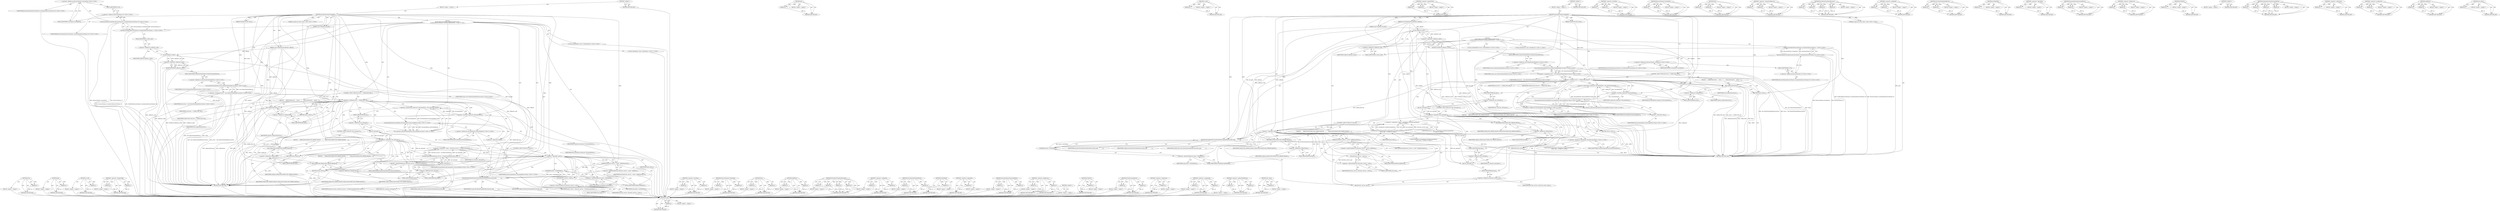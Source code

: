 digraph "doc_entry" {
vulnerable_226 [label=<(METHOD,root)>];
vulnerable_227 [label=<(PARAM,p1)>];
vulnerable_228 [label=<(BLOCK,&lt;empty&gt;,&lt;empty&gt;)>];
vulnerable_229 [label=<(METHOD_RETURN,ANY)>];
vulnerable_205 [label=<(METHOD,get)>];
vulnerable_206 [label=<(PARAM,p1)>];
vulnerable_207 [label=<(BLOCK,&lt;empty&gt;,&lt;empty&gt;)>];
vulnerable_208 [label=<(METHOD_RETURN,ANY)>];
vulnerable_158 [label=<(METHOD,is_null)>];
vulnerable_159 [label=<(PARAM,p1)>];
vulnerable_160 [label=<(BLOCK,&lt;empty&gt;,&lt;empty&gt;)>];
vulnerable_161 [label=<(METHOD_RETURN,ANY)>];
vulnerable_182 [label=<(METHOD,&lt;operator&gt;.greaterThan)>];
vulnerable_183 [label=<(PARAM,p1)>];
vulnerable_184 [label=<(PARAM,p2)>];
vulnerable_185 [label=<(BLOCK,&lt;empty&gt;,&lt;empty&gt;)>];
vulnerable_186 [label=<(METHOD_RETURN,ANY)>];
vulnerable_6 [label=<(METHOD,&lt;global&gt;)<SUB>1</SUB>>];
vulnerable_7 [label=<(BLOCK,&lt;empty&gt;,&lt;empty&gt;)<SUB>1</SUB>>];
vulnerable_8 [label=<(METHOD,OnCopyDocumentCompleted)<SUB>1</SUB>>];
vulnerable_9 [label=<(PARAM,const FilePath&amp; dir_path)<SUB>2</SUB>>];
vulnerable_10 [label=<(PARAM,const FileOperationCallback&amp; callback)<SUB>3</SUB>>];
vulnerable_11 [label=<(PARAM,GDataErrorCode status)<SUB>4</SUB>>];
vulnerable_12 [label="<(PARAM,scoped_ptr&lt;base::Value&gt; data)<SUB>5</SUB>>"];
vulnerable_13 [label="<(BLOCK,{
  DCHECK(BrowserThread::CurrentlyOn(BrowserTh...,{
  DCHECK(BrowserThread::CurrentlyOn(BrowserTh...)<SUB>5</SUB>>"];
vulnerable_14 [label="<(DCHECK,DCHECK(BrowserThread::CurrentlyOn(BrowserThread...)<SUB>6</SUB>>"];
vulnerable_15 [label="<(BrowserThread.CurrentlyOn,BrowserThread::CurrentlyOn(BrowserThread::UI))<SUB>6</SUB>>"];
vulnerable_16 [label="<(&lt;operator&gt;.fieldAccess,BrowserThread::CurrentlyOn)<SUB>6</SUB>>"];
vulnerable_17 [label="<(IDENTIFIER,BrowserThread,BrowserThread::CurrentlyOn(BrowserThread::UI))<SUB>6</SUB>>"];
vulnerable_18 [label=<(FIELD_IDENTIFIER,CurrentlyOn,CurrentlyOn)<SUB>6</SUB>>];
vulnerable_19 [label="<(&lt;operator&gt;.fieldAccess,BrowserThread::UI)<SUB>6</SUB>>"];
vulnerable_20 [label="<(IDENTIFIER,BrowserThread,BrowserThread::CurrentlyOn(BrowserThread::UI))<SUB>6</SUB>>"];
vulnerable_21 [label=<(FIELD_IDENTIFIER,UI,UI)<SUB>6</SUB>>];
vulnerable_22 [label=<(DCHECK,DCHECK(!callback.is_null()))<SUB>7</SUB>>];
vulnerable_23 [label=<(&lt;operator&gt;.logicalNot,!callback.is_null())<SUB>7</SUB>>];
vulnerable_24 [label=<(is_null,callback.is_null())<SUB>7</SUB>>];
vulnerable_25 [label=<(&lt;operator&gt;.fieldAccess,callback.is_null)<SUB>7</SUB>>];
vulnerable_26 [label=<(IDENTIFIER,callback,callback.is_null())<SUB>7</SUB>>];
vulnerable_27 [label=<(FIELD_IDENTIFIER,is_null,is_null)<SUB>7</SUB>>];
vulnerable_28 [label="<(LOCAL,GDataFileError error: GDataFileError)<SUB>9</SUB>>"];
vulnerable_29 [label="<(&lt;operator&gt;.assignment,error = util::GDataToGDataFileError(status))<SUB>9</SUB>>"];
vulnerable_30 [label="<(IDENTIFIER,error,error = util::GDataToGDataFileError(status))<SUB>9</SUB>>"];
vulnerable_31 [label="<(util.GDataToGDataFileError,util::GDataToGDataFileError(status))<SUB>9</SUB>>"];
vulnerable_32 [label="<(&lt;operator&gt;.fieldAccess,util::GDataToGDataFileError)<SUB>9</SUB>>"];
vulnerable_33 [label="<(IDENTIFIER,util,util::GDataToGDataFileError(status))<SUB>9</SUB>>"];
vulnerable_34 [label=<(FIELD_IDENTIFIER,GDataToGDataFileError,GDataToGDataFileError)<SUB>9</SUB>>];
vulnerable_35 [label="<(IDENTIFIER,status,util::GDataToGDataFileError(status))<SUB>9</SUB>>"];
vulnerable_36 [label=<(CONTROL_STRUCTURE,IF,if (error != GDATA_FILE_OK))<SUB>10</SUB>>];
vulnerable_37 [label=<(&lt;operator&gt;.notEquals,error != GDATA_FILE_OK)<SUB>10</SUB>>];
vulnerable_38 [label=<(IDENTIFIER,error,error != GDATA_FILE_OK)<SUB>10</SUB>>];
vulnerable_39 [label=<(IDENTIFIER,GDATA_FILE_OK,error != GDATA_FILE_OK)<SUB>10</SUB>>];
vulnerable_40 [label=<(BLOCK,{
    callback.Run(error);
    return;
  },{
    callback.Run(error);
    return;
  })<SUB>10</SUB>>];
vulnerable_41 [label=<(Run,callback.Run(error))<SUB>11</SUB>>];
vulnerable_42 [label=<(&lt;operator&gt;.fieldAccess,callback.Run)<SUB>11</SUB>>];
vulnerable_43 [label=<(IDENTIFIER,callback,callback.Run(error))<SUB>11</SUB>>];
vulnerable_44 [label=<(FIELD_IDENTIFIER,Run,Run)<SUB>11</SUB>>];
vulnerable_45 [label=<(IDENTIFIER,error,callback.Run(error))<SUB>11</SUB>>];
vulnerable_46 [label=<(RETURN,return;,return;)<SUB>12</SUB>>];
vulnerable_47 [label=<(&lt;operator&gt;.greaterThan,scoped_ptr&lt;DocumentEntry&gt; doc_entry(DocumentEnt...)<SUB>15</SUB>>];
vulnerable_48 [label=<(&lt;operator&gt;.lessThan,scoped_ptr&lt;DocumentEntry)<SUB>15</SUB>>];
vulnerable_49 [label=<(IDENTIFIER,scoped_ptr,scoped_ptr&lt;DocumentEntry)<SUB>15</SUB>>];
vulnerable_50 [label=<(IDENTIFIER,DocumentEntry,scoped_ptr&lt;DocumentEntry)<SUB>15</SUB>>];
vulnerable_51 [label="<(doc_entry,doc_entry(DocumentEntry::ExtractAndParse(*data)))<SUB>15</SUB>>"];
vulnerable_52 [label="<(DocumentEntry.ExtractAndParse,DocumentEntry::ExtractAndParse(*data))<SUB>15</SUB>>"];
vulnerable_53 [label="<(&lt;operator&gt;.fieldAccess,DocumentEntry::ExtractAndParse)<SUB>15</SUB>>"];
vulnerable_54 [label="<(IDENTIFIER,DocumentEntry,DocumentEntry::ExtractAndParse(*data))<SUB>15</SUB>>"];
vulnerable_55 [label=<(FIELD_IDENTIFIER,ExtractAndParse,ExtractAndParse)<SUB>15</SUB>>];
vulnerable_56 [label=<(&lt;operator&gt;.indirection,*data)<SUB>15</SUB>>];
vulnerable_57 [label="<(IDENTIFIER,data,DocumentEntry::ExtractAndParse(*data))<SUB>15</SUB>>"];
vulnerable_58 [label=<(CONTROL_STRUCTURE,IF,if (!doc_entry.get()))<SUB>16</SUB>>];
vulnerable_59 [label=<(&lt;operator&gt;.logicalNot,!doc_entry.get())<SUB>16</SUB>>];
vulnerable_60 [label=<(get,doc_entry.get())<SUB>16</SUB>>];
vulnerable_61 [label=<(&lt;operator&gt;.fieldAccess,doc_entry.get)<SUB>16</SUB>>];
vulnerable_62 [label=<(IDENTIFIER,doc_entry,doc_entry.get())<SUB>16</SUB>>];
vulnerable_63 [label=<(FIELD_IDENTIFIER,get,get)<SUB>16</SUB>>];
vulnerable_64 [label=<(BLOCK,{
    callback.Run(GDATA_FILE_ERROR_FAILED);
  ...,{
    callback.Run(GDATA_FILE_ERROR_FAILED);
  ...)<SUB>16</SUB>>];
vulnerable_65 [label=<(Run,callback.Run(GDATA_FILE_ERROR_FAILED))<SUB>17</SUB>>];
vulnerable_66 [label=<(&lt;operator&gt;.fieldAccess,callback.Run)<SUB>17</SUB>>];
vulnerable_67 [label=<(IDENTIFIER,callback,callback.Run(GDATA_FILE_ERROR_FAILED))<SUB>17</SUB>>];
vulnerable_68 [label=<(FIELD_IDENTIFIER,Run,Run)<SUB>17</SUB>>];
vulnerable_69 [label=<(IDENTIFIER,GDATA_FILE_ERROR_FAILED,callback.Run(GDATA_FILE_ERROR_FAILED))<SUB>17</SUB>>];
vulnerable_70 [label=<(RETURN,return;,return;)<SUB>18</SUB>>];
vulnerable_71 [label="<(LOCAL,GDataEntry* entry: GDataEntry*)<SUB>21</SUB>>"];
vulnerable_72 [label="<(&lt;operator&gt;.assignment,* entry = GDataEntry::FromDocumentEntry(
      ...)<SUB>21</SUB>>"];
vulnerable_73 [label="<(IDENTIFIER,entry,* entry = GDataEntry::FromDocumentEntry(
      ...)<SUB>21</SUB>>"];
vulnerable_74 [label="<(GDataEntry.FromDocumentEntry,GDataEntry::FromDocumentEntry(
      NULL, doc_...)<SUB>21</SUB>>"];
vulnerable_75 [label="<(&lt;operator&gt;.fieldAccess,GDataEntry::FromDocumentEntry)<SUB>21</SUB>>"];
vulnerable_76 [label="<(IDENTIFIER,GDataEntry,GDataEntry::FromDocumentEntry(
      NULL, doc_...)<SUB>21</SUB>>"];
vulnerable_77 [label=<(FIELD_IDENTIFIER,FromDocumentEntry,FromDocumentEntry)<SUB>21</SUB>>];
vulnerable_78 [label="<(IDENTIFIER,NULL,GDataEntry::FromDocumentEntry(
      NULL, doc_...)<SUB>22</SUB>>"];
vulnerable_79 [label=<(get,doc_entry.get())<SUB>22</SUB>>];
vulnerable_80 [label=<(&lt;operator&gt;.fieldAccess,doc_entry.get)<SUB>22</SUB>>];
vulnerable_81 [label=<(IDENTIFIER,doc_entry,doc_entry.get())<SUB>22</SUB>>];
vulnerable_82 [label=<(FIELD_IDENTIFIER,get,get)<SUB>22</SUB>>];
vulnerable_83 [label=<(get,directory_service_.get())<SUB>22</SUB>>];
vulnerable_84 [label=<(&lt;operator&gt;.fieldAccess,directory_service_.get)<SUB>22</SUB>>];
vulnerable_85 [label=<(IDENTIFIER,directory_service_,directory_service_.get())<SUB>22</SUB>>];
vulnerable_86 [label=<(FIELD_IDENTIFIER,get,get)<SUB>22</SUB>>];
vulnerable_87 [label=<(CONTROL_STRUCTURE,IF,if (!entry))<SUB>23</SUB>>];
vulnerable_88 [label=<(&lt;operator&gt;.logicalNot,!entry)<SUB>23</SUB>>];
vulnerable_89 [label=<(IDENTIFIER,entry,!entry)<SUB>23</SUB>>];
vulnerable_90 [label=<(BLOCK,{
     callback.Run(GDATA_FILE_ERROR_FAILED);
 ...,{
     callback.Run(GDATA_FILE_ERROR_FAILED);
 ...)<SUB>23</SUB>>];
vulnerable_91 [label=<(Run,callback.Run(GDATA_FILE_ERROR_FAILED))<SUB>24</SUB>>];
vulnerable_92 [label=<(&lt;operator&gt;.fieldAccess,callback.Run)<SUB>24</SUB>>];
vulnerable_93 [label=<(IDENTIFIER,callback,callback.Run(GDATA_FILE_ERROR_FAILED))<SUB>24</SUB>>];
vulnerable_94 [label=<(FIELD_IDENTIFIER,Run,Run)<SUB>24</SUB>>];
vulnerable_95 [label=<(IDENTIFIER,GDATA_FILE_ERROR_FAILED,callback.Run(GDATA_FILE_ERROR_FAILED))<SUB>24</SUB>>];
vulnerable_96 [label=<(RETURN,return;,return;)<SUB>25</SUB>>];
vulnerable_97 [label=<(AddEntry,directory_service_-&gt;root()-&gt;AddEntry(entry))<SUB>28</SUB>>];
vulnerable_98 [label=<(&lt;operator&gt;.indirectFieldAccess,directory_service_-&gt;root()-&gt;AddEntry)<SUB>28</SUB>>];
vulnerable_99 [label=<(root,directory_service_-&gt;root())<SUB>28</SUB>>];
vulnerable_100 [label=<(&lt;operator&gt;.indirectFieldAccess,directory_service_-&gt;root)<SUB>28</SUB>>];
vulnerable_101 [label=<(IDENTIFIER,directory_service_,directory_service_-&gt;root())<SUB>28</SUB>>];
vulnerable_102 [label=<(FIELD_IDENTIFIER,root,root)<SUB>28</SUB>>];
vulnerable_103 [label=<(FIELD_IDENTIFIER,AddEntry,AddEntry)<SUB>28</SUB>>];
vulnerable_104 [label=<(IDENTIFIER,entry,directory_service_-&gt;root()-&gt;AddEntry(entry))<SUB>28</SUB>>];
vulnerable_105 [label=<(MoveEntryFromRootDirectory,MoveEntryFromRootDirectory(dir_path,
          ...)<SUB>29</SUB>>];
vulnerable_106 [label=<(IDENTIFIER,dir_path,MoveEntryFromRootDirectory(dir_path,
          ...)<SUB>29</SUB>>];
vulnerable_107 [label=<(IDENTIFIER,callback,MoveEntryFromRootDirectory(dir_path,
          ...)<SUB>30</SUB>>];
vulnerable_108 [label=<(IDENTIFIER,GDATA_FILE_OK,MoveEntryFromRootDirectory(dir_path,
          ...)<SUB>31</SUB>>];
vulnerable_109 [label=<(GetFilePath,entry-&gt;GetFilePath())<SUB>32</SUB>>];
vulnerable_110 [label=<(&lt;operator&gt;.indirectFieldAccess,entry-&gt;GetFilePath)<SUB>32</SUB>>];
vulnerable_111 [label=<(IDENTIFIER,entry,entry-&gt;GetFilePath())<SUB>32</SUB>>];
vulnerable_112 [label=<(FIELD_IDENTIFIER,GetFilePath,GetFilePath)<SUB>32</SUB>>];
vulnerable_113 [label=<(METHOD_RETURN,void)<SUB>1</SUB>>];
vulnerable_115 [label=<(METHOD_RETURN,ANY)<SUB>1</SUB>>];
vulnerable_187 [label=<(METHOD,&lt;operator&gt;.lessThan)>];
vulnerable_188 [label=<(PARAM,p1)>];
vulnerable_189 [label=<(PARAM,p2)>];
vulnerable_190 [label=<(BLOCK,&lt;empty&gt;,&lt;empty&gt;)>];
vulnerable_191 [label=<(METHOD_RETURN,ANY)>];
vulnerable_144 [label=<(METHOD,BrowserThread.CurrentlyOn)>];
vulnerable_145 [label=<(PARAM,p1)>];
vulnerable_146 [label=<(PARAM,p2)>];
vulnerable_147 [label=<(BLOCK,&lt;empty&gt;,&lt;empty&gt;)>];
vulnerable_148 [label=<(METHOD_RETURN,ANY)>];
vulnerable_177 [label=<(METHOD,Run)>];
vulnerable_178 [label=<(PARAM,p1)>];
vulnerable_179 [label=<(PARAM,p2)>];
vulnerable_180 [label=<(BLOCK,&lt;empty&gt;,&lt;empty&gt;)>];
vulnerable_181 [label=<(METHOD_RETURN,ANY)>];
vulnerable_221 [label=<(METHOD,&lt;operator&gt;.indirectFieldAccess)>];
vulnerable_222 [label=<(PARAM,p1)>];
vulnerable_223 [label=<(PARAM,p2)>];
vulnerable_224 [label=<(BLOCK,&lt;empty&gt;,&lt;empty&gt;)>];
vulnerable_225 [label=<(METHOD_RETURN,ANY)>];
vulnerable_230 [label=<(METHOD,MoveEntryFromRootDirectory)>];
vulnerable_231 [label=<(PARAM,p1)>];
vulnerable_232 [label=<(PARAM,p2)>];
vulnerable_233 [label=<(PARAM,p3)>];
vulnerable_234 [label=<(PARAM,p4)>];
vulnerable_235 [label=<(BLOCK,&lt;empty&gt;,&lt;empty&gt;)>];
vulnerable_236 [label=<(METHOD_RETURN,ANY)>];
vulnerable_172 [label=<(METHOD,&lt;operator&gt;.notEquals)>];
vulnerable_173 [label=<(PARAM,p1)>];
vulnerable_174 [label=<(PARAM,p2)>];
vulnerable_175 [label=<(BLOCK,&lt;empty&gt;,&lt;empty&gt;)>];
vulnerable_176 [label=<(METHOD_RETURN,ANY)>];
vulnerable_167 [label=<(METHOD,util.GDataToGDataFileError)>];
vulnerable_168 [label=<(PARAM,p1)>];
vulnerable_169 [label=<(PARAM,p2)>];
vulnerable_170 [label=<(BLOCK,&lt;empty&gt;,&lt;empty&gt;)>];
vulnerable_171 [label=<(METHOD_RETURN,ANY)>];
vulnerable_237 [label=<(METHOD,GetFilePath)>];
vulnerable_238 [label=<(PARAM,p1)>];
vulnerable_239 [label=<(BLOCK,&lt;empty&gt;,&lt;empty&gt;)>];
vulnerable_240 [label=<(METHOD_RETURN,ANY)>];
vulnerable_154 [label=<(METHOD,&lt;operator&gt;.logicalNot)>];
vulnerable_155 [label=<(PARAM,p1)>];
vulnerable_156 [label=<(BLOCK,&lt;empty&gt;,&lt;empty&gt;)>];
vulnerable_157 [label=<(METHOD_RETURN,ANY)>];
vulnerable_196 [label=<(METHOD,DocumentEntry.ExtractAndParse)>];
vulnerable_197 [label=<(PARAM,p1)>];
vulnerable_198 [label=<(PARAM,p2)>];
vulnerable_199 [label=<(BLOCK,&lt;empty&gt;,&lt;empty&gt;)>];
vulnerable_200 [label=<(METHOD_RETURN,ANY)>];
vulnerable_149 [label=<(METHOD,&lt;operator&gt;.fieldAccess)>];
vulnerable_150 [label=<(PARAM,p1)>];
vulnerable_151 [label=<(PARAM,p2)>];
vulnerable_152 [label=<(BLOCK,&lt;empty&gt;,&lt;empty&gt;)>];
vulnerable_153 [label=<(METHOD_RETURN,ANY)>];
vulnerable_140 [label=<(METHOD,DCHECK)>];
vulnerable_141 [label=<(PARAM,p1)>];
vulnerable_142 [label=<(BLOCK,&lt;empty&gt;,&lt;empty&gt;)>];
vulnerable_143 [label=<(METHOD_RETURN,ANY)>];
vulnerable_134 [label=<(METHOD,&lt;global&gt;)<SUB>1</SUB>>];
vulnerable_135 [label=<(BLOCK,&lt;empty&gt;,&lt;empty&gt;)>];
vulnerable_136 [label=<(METHOD_RETURN,ANY)>];
vulnerable_209 [label=<(METHOD,GDataEntry.FromDocumentEntry)>];
vulnerable_210 [label=<(PARAM,p1)>];
vulnerable_211 [label=<(PARAM,p2)>];
vulnerable_212 [label=<(PARAM,p3)>];
vulnerable_213 [label=<(PARAM,p4)>];
vulnerable_214 [label=<(BLOCK,&lt;empty&gt;,&lt;empty&gt;)>];
vulnerable_215 [label=<(METHOD_RETURN,ANY)>];
vulnerable_201 [label=<(METHOD,&lt;operator&gt;.indirection)>];
vulnerable_202 [label=<(PARAM,p1)>];
vulnerable_203 [label=<(BLOCK,&lt;empty&gt;,&lt;empty&gt;)>];
vulnerable_204 [label=<(METHOD_RETURN,ANY)>];
vulnerable_162 [label=<(METHOD,&lt;operator&gt;.assignment)>];
vulnerable_163 [label=<(PARAM,p1)>];
vulnerable_164 [label=<(PARAM,p2)>];
vulnerable_165 [label=<(BLOCK,&lt;empty&gt;,&lt;empty&gt;)>];
vulnerable_166 [label=<(METHOD_RETURN,ANY)>];
vulnerable_216 [label=<(METHOD,AddEntry)>];
vulnerable_217 [label=<(PARAM,p1)>];
vulnerable_218 [label=<(PARAM,p2)>];
vulnerable_219 [label=<(BLOCK,&lt;empty&gt;,&lt;empty&gt;)>];
vulnerable_220 [label=<(METHOD_RETURN,ANY)>];
vulnerable_192 [label=<(METHOD,doc_entry)>];
vulnerable_193 [label=<(PARAM,p1)>];
vulnerable_194 [label=<(BLOCK,&lt;empty&gt;,&lt;empty&gt;)>];
vulnerable_195 [label=<(METHOD_RETURN,ANY)>];
fixed_219 [label=<(METHOD,root)>];
fixed_220 [label=<(PARAM,p1)>];
fixed_221 [label=<(BLOCK,&lt;empty&gt;,&lt;empty&gt;)>];
fixed_222 [label=<(METHOD_RETURN,ANY)>];
fixed_200 [label=<(METHOD,get)>];
fixed_201 [label=<(PARAM,p1)>];
fixed_202 [label=<(BLOCK,&lt;empty&gt;,&lt;empty&gt;)>];
fixed_203 [label=<(METHOD_RETURN,ANY)>];
fixed_153 [label=<(METHOD,is_null)>];
fixed_154 [label=<(PARAM,p1)>];
fixed_155 [label=<(BLOCK,&lt;empty&gt;,&lt;empty&gt;)>];
fixed_156 [label=<(METHOD_RETURN,ANY)>];
fixed_177 [label=<(METHOD,&lt;operator&gt;.greaterThan)>];
fixed_178 [label=<(PARAM,p1)>];
fixed_179 [label=<(PARAM,p2)>];
fixed_180 [label=<(BLOCK,&lt;empty&gt;,&lt;empty&gt;)>];
fixed_181 [label=<(METHOD_RETURN,ANY)>];
fixed_6 [label=<(METHOD,&lt;global&gt;)<SUB>1</SUB>>];
fixed_7 [label=<(BLOCK,&lt;empty&gt;,&lt;empty&gt;)<SUB>1</SUB>>];
fixed_8 [label=<(METHOD,OnCopyDocumentCompleted)<SUB>1</SUB>>];
fixed_9 [label=<(PARAM,const FilePath&amp; dir_path)<SUB>2</SUB>>];
fixed_10 [label=<(PARAM,const FileOperationCallback&amp; callback)<SUB>3</SUB>>];
fixed_11 [label=<(PARAM,GDataErrorCode status)<SUB>4</SUB>>];
fixed_12 [label="<(PARAM,scoped_ptr&lt;base::Value&gt; data)<SUB>5</SUB>>"];
fixed_13 [label="<(BLOCK,{
  DCHECK(BrowserThread::CurrentlyOn(BrowserTh...,{
  DCHECK(BrowserThread::CurrentlyOn(BrowserTh...)<SUB>5</SUB>>"];
fixed_14 [label="<(DCHECK,DCHECK(BrowserThread::CurrentlyOn(BrowserThread...)<SUB>6</SUB>>"];
fixed_15 [label="<(BrowserThread.CurrentlyOn,BrowserThread::CurrentlyOn(BrowserThread::UI))<SUB>6</SUB>>"];
fixed_16 [label="<(&lt;operator&gt;.fieldAccess,BrowserThread::CurrentlyOn)<SUB>6</SUB>>"];
fixed_17 [label="<(IDENTIFIER,BrowserThread,BrowserThread::CurrentlyOn(BrowserThread::UI))<SUB>6</SUB>>"];
fixed_18 [label=<(FIELD_IDENTIFIER,CurrentlyOn,CurrentlyOn)<SUB>6</SUB>>];
fixed_19 [label="<(&lt;operator&gt;.fieldAccess,BrowserThread::UI)<SUB>6</SUB>>"];
fixed_20 [label="<(IDENTIFIER,BrowserThread,BrowserThread::CurrentlyOn(BrowserThread::UI))<SUB>6</SUB>>"];
fixed_21 [label=<(FIELD_IDENTIFIER,UI,UI)<SUB>6</SUB>>];
fixed_22 [label=<(DCHECK,DCHECK(!callback.is_null()))<SUB>7</SUB>>];
fixed_23 [label=<(&lt;operator&gt;.logicalNot,!callback.is_null())<SUB>7</SUB>>];
fixed_24 [label=<(is_null,callback.is_null())<SUB>7</SUB>>];
fixed_25 [label=<(&lt;operator&gt;.fieldAccess,callback.is_null)<SUB>7</SUB>>];
fixed_26 [label=<(IDENTIFIER,callback,callback.is_null())<SUB>7</SUB>>];
fixed_27 [label=<(FIELD_IDENTIFIER,is_null,is_null)<SUB>7</SUB>>];
fixed_28 [label="<(LOCAL,GDataFileError error: GDataFileError)<SUB>9</SUB>>"];
fixed_29 [label="<(&lt;operator&gt;.assignment,error = util::GDataToGDataFileError(status))<SUB>9</SUB>>"];
fixed_30 [label="<(IDENTIFIER,error,error = util::GDataToGDataFileError(status))<SUB>9</SUB>>"];
fixed_31 [label="<(util.GDataToGDataFileError,util::GDataToGDataFileError(status))<SUB>9</SUB>>"];
fixed_32 [label="<(&lt;operator&gt;.fieldAccess,util::GDataToGDataFileError)<SUB>9</SUB>>"];
fixed_33 [label="<(IDENTIFIER,util,util::GDataToGDataFileError(status))<SUB>9</SUB>>"];
fixed_34 [label=<(FIELD_IDENTIFIER,GDataToGDataFileError,GDataToGDataFileError)<SUB>9</SUB>>];
fixed_35 [label="<(IDENTIFIER,status,util::GDataToGDataFileError(status))<SUB>9</SUB>>"];
fixed_36 [label=<(CONTROL_STRUCTURE,IF,if (error != GDATA_FILE_OK))<SUB>10</SUB>>];
fixed_37 [label=<(&lt;operator&gt;.notEquals,error != GDATA_FILE_OK)<SUB>10</SUB>>];
fixed_38 [label=<(IDENTIFIER,error,error != GDATA_FILE_OK)<SUB>10</SUB>>];
fixed_39 [label=<(IDENTIFIER,GDATA_FILE_OK,error != GDATA_FILE_OK)<SUB>10</SUB>>];
fixed_40 [label=<(BLOCK,{
    callback.Run(error);
    return;
  },{
    callback.Run(error);
    return;
  })<SUB>10</SUB>>];
fixed_41 [label=<(Run,callback.Run(error))<SUB>11</SUB>>];
fixed_42 [label=<(&lt;operator&gt;.fieldAccess,callback.Run)<SUB>11</SUB>>];
fixed_43 [label=<(IDENTIFIER,callback,callback.Run(error))<SUB>11</SUB>>];
fixed_44 [label=<(FIELD_IDENTIFIER,Run,Run)<SUB>11</SUB>>];
fixed_45 [label=<(IDENTIFIER,error,callback.Run(error))<SUB>11</SUB>>];
fixed_46 [label=<(RETURN,return;,return;)<SUB>12</SUB>>];
fixed_47 [label=<(&lt;operator&gt;.greaterThan,scoped_ptr&lt;DocumentEntry&gt; doc_entry(DocumentEnt...)<SUB>15</SUB>>];
fixed_48 [label=<(&lt;operator&gt;.lessThan,scoped_ptr&lt;DocumentEntry)<SUB>15</SUB>>];
fixed_49 [label=<(IDENTIFIER,scoped_ptr,scoped_ptr&lt;DocumentEntry)<SUB>15</SUB>>];
fixed_50 [label=<(IDENTIFIER,DocumentEntry,scoped_ptr&lt;DocumentEntry)<SUB>15</SUB>>];
fixed_51 [label="<(doc_entry,doc_entry(DocumentEntry::ExtractAndParse(*data)))<SUB>15</SUB>>"];
fixed_52 [label="<(DocumentEntry.ExtractAndParse,DocumentEntry::ExtractAndParse(*data))<SUB>15</SUB>>"];
fixed_53 [label="<(&lt;operator&gt;.fieldAccess,DocumentEntry::ExtractAndParse)<SUB>15</SUB>>"];
fixed_54 [label="<(IDENTIFIER,DocumentEntry,DocumentEntry::ExtractAndParse(*data))<SUB>15</SUB>>"];
fixed_55 [label=<(FIELD_IDENTIFIER,ExtractAndParse,ExtractAndParse)<SUB>15</SUB>>];
fixed_56 [label=<(&lt;operator&gt;.indirection,*data)<SUB>15</SUB>>];
fixed_57 [label="<(IDENTIFIER,data,DocumentEntry::ExtractAndParse(*data))<SUB>15</SUB>>"];
fixed_58 [label=<(CONTROL_STRUCTURE,IF,if (!doc_entry.get()))<SUB>16</SUB>>];
fixed_59 [label=<(&lt;operator&gt;.logicalNot,!doc_entry.get())<SUB>16</SUB>>];
fixed_60 [label=<(get,doc_entry.get())<SUB>16</SUB>>];
fixed_61 [label=<(&lt;operator&gt;.fieldAccess,doc_entry.get)<SUB>16</SUB>>];
fixed_62 [label=<(IDENTIFIER,doc_entry,doc_entry.get())<SUB>16</SUB>>];
fixed_63 [label=<(FIELD_IDENTIFIER,get,get)<SUB>16</SUB>>];
fixed_64 [label=<(BLOCK,{
    callback.Run(GDATA_FILE_ERROR_FAILED);
  ...,{
    callback.Run(GDATA_FILE_ERROR_FAILED);
  ...)<SUB>16</SUB>>];
fixed_65 [label=<(Run,callback.Run(GDATA_FILE_ERROR_FAILED))<SUB>17</SUB>>];
fixed_66 [label=<(&lt;operator&gt;.fieldAccess,callback.Run)<SUB>17</SUB>>];
fixed_67 [label=<(IDENTIFIER,callback,callback.Run(GDATA_FILE_ERROR_FAILED))<SUB>17</SUB>>];
fixed_68 [label=<(FIELD_IDENTIFIER,Run,Run)<SUB>17</SUB>>];
fixed_69 [label=<(IDENTIFIER,GDATA_FILE_ERROR_FAILED,callback.Run(GDATA_FILE_ERROR_FAILED))<SUB>17</SUB>>];
fixed_70 [label=<(RETURN,return;,return;)<SUB>18</SUB>>];
fixed_71 [label="<(LOCAL,GDataEntry* entry: GDataEntry*)<SUB>21</SUB>>"];
fixed_72 [label=<(&lt;operator&gt;.assignment,* entry = directory_service_-&gt;FromDocumentEntry...)<SUB>21</SUB>>];
fixed_73 [label=<(IDENTIFIER,entry,* entry = directory_service_-&gt;FromDocumentEntry...)<SUB>21</SUB>>];
fixed_74 [label=<(FromDocumentEntry,directory_service_-&gt;FromDocumentEntry(doc_entry...)<SUB>21</SUB>>];
fixed_75 [label=<(&lt;operator&gt;.indirectFieldAccess,directory_service_-&gt;FromDocumentEntry)<SUB>21</SUB>>];
fixed_76 [label=<(IDENTIFIER,directory_service_,directory_service_-&gt;FromDocumentEntry(doc_entry...)<SUB>21</SUB>>];
fixed_77 [label=<(FIELD_IDENTIFIER,FromDocumentEntry,FromDocumentEntry)<SUB>21</SUB>>];
fixed_78 [label=<(get,doc_entry.get())<SUB>21</SUB>>];
fixed_79 [label=<(&lt;operator&gt;.fieldAccess,doc_entry.get)<SUB>21</SUB>>];
fixed_80 [label=<(IDENTIFIER,doc_entry,doc_entry.get())<SUB>21</SUB>>];
fixed_81 [label=<(FIELD_IDENTIFIER,get,get)<SUB>21</SUB>>];
fixed_82 [label=<(CONTROL_STRUCTURE,IF,if (!entry))<SUB>22</SUB>>];
fixed_83 [label=<(&lt;operator&gt;.logicalNot,!entry)<SUB>22</SUB>>];
fixed_84 [label=<(IDENTIFIER,entry,!entry)<SUB>22</SUB>>];
fixed_85 [label=<(BLOCK,{
     callback.Run(GDATA_FILE_ERROR_FAILED);
 ...,{
     callback.Run(GDATA_FILE_ERROR_FAILED);
 ...)<SUB>22</SUB>>];
fixed_86 [label=<(Run,callback.Run(GDATA_FILE_ERROR_FAILED))<SUB>23</SUB>>];
fixed_87 [label=<(&lt;operator&gt;.fieldAccess,callback.Run)<SUB>23</SUB>>];
fixed_88 [label=<(IDENTIFIER,callback,callback.Run(GDATA_FILE_ERROR_FAILED))<SUB>23</SUB>>];
fixed_89 [label=<(FIELD_IDENTIFIER,Run,Run)<SUB>23</SUB>>];
fixed_90 [label=<(IDENTIFIER,GDATA_FILE_ERROR_FAILED,callback.Run(GDATA_FILE_ERROR_FAILED))<SUB>23</SUB>>];
fixed_91 [label=<(RETURN,return;,return;)<SUB>24</SUB>>];
fixed_92 [label=<(AddEntry,directory_service_-&gt;root()-&gt;AddEntry(entry))<SUB>27</SUB>>];
fixed_93 [label=<(&lt;operator&gt;.indirectFieldAccess,directory_service_-&gt;root()-&gt;AddEntry)<SUB>27</SUB>>];
fixed_94 [label=<(root,directory_service_-&gt;root())<SUB>27</SUB>>];
fixed_95 [label=<(&lt;operator&gt;.indirectFieldAccess,directory_service_-&gt;root)<SUB>27</SUB>>];
fixed_96 [label=<(IDENTIFIER,directory_service_,directory_service_-&gt;root())<SUB>27</SUB>>];
fixed_97 [label=<(FIELD_IDENTIFIER,root,root)<SUB>27</SUB>>];
fixed_98 [label=<(FIELD_IDENTIFIER,AddEntry,AddEntry)<SUB>27</SUB>>];
fixed_99 [label=<(IDENTIFIER,entry,directory_service_-&gt;root()-&gt;AddEntry(entry))<SUB>27</SUB>>];
fixed_100 [label=<(MoveEntryFromRootDirectory,MoveEntryFromRootDirectory(dir_path,
          ...)<SUB>28</SUB>>];
fixed_101 [label=<(IDENTIFIER,dir_path,MoveEntryFromRootDirectory(dir_path,
          ...)<SUB>28</SUB>>];
fixed_102 [label=<(IDENTIFIER,callback,MoveEntryFromRootDirectory(dir_path,
          ...)<SUB>29</SUB>>];
fixed_103 [label=<(IDENTIFIER,GDATA_FILE_OK,MoveEntryFromRootDirectory(dir_path,
          ...)<SUB>30</SUB>>];
fixed_104 [label=<(GetFilePath,entry-&gt;GetFilePath())<SUB>31</SUB>>];
fixed_105 [label=<(&lt;operator&gt;.indirectFieldAccess,entry-&gt;GetFilePath)<SUB>31</SUB>>];
fixed_106 [label=<(IDENTIFIER,entry,entry-&gt;GetFilePath())<SUB>31</SUB>>];
fixed_107 [label=<(FIELD_IDENTIFIER,GetFilePath,GetFilePath)<SUB>31</SUB>>];
fixed_108 [label=<(METHOD_RETURN,void)<SUB>1</SUB>>];
fixed_110 [label=<(METHOD_RETURN,ANY)<SUB>1</SUB>>];
fixed_182 [label=<(METHOD,&lt;operator&gt;.lessThan)>];
fixed_183 [label=<(PARAM,p1)>];
fixed_184 [label=<(PARAM,p2)>];
fixed_185 [label=<(BLOCK,&lt;empty&gt;,&lt;empty&gt;)>];
fixed_186 [label=<(METHOD_RETURN,ANY)>];
fixed_139 [label=<(METHOD,BrowserThread.CurrentlyOn)>];
fixed_140 [label=<(PARAM,p1)>];
fixed_141 [label=<(PARAM,p2)>];
fixed_142 [label=<(BLOCK,&lt;empty&gt;,&lt;empty&gt;)>];
fixed_143 [label=<(METHOD_RETURN,ANY)>];
fixed_172 [label=<(METHOD,Run)>];
fixed_173 [label=<(PARAM,p1)>];
fixed_174 [label=<(PARAM,p2)>];
fixed_175 [label=<(BLOCK,&lt;empty&gt;,&lt;empty&gt;)>];
fixed_176 [label=<(METHOD_RETURN,ANY)>];
fixed_214 [label=<(METHOD,AddEntry)>];
fixed_215 [label=<(PARAM,p1)>];
fixed_216 [label=<(PARAM,p2)>];
fixed_217 [label=<(BLOCK,&lt;empty&gt;,&lt;empty&gt;)>];
fixed_218 [label=<(METHOD_RETURN,ANY)>];
fixed_223 [label=<(METHOD,MoveEntryFromRootDirectory)>];
fixed_224 [label=<(PARAM,p1)>];
fixed_225 [label=<(PARAM,p2)>];
fixed_226 [label=<(PARAM,p3)>];
fixed_227 [label=<(PARAM,p4)>];
fixed_228 [label=<(BLOCK,&lt;empty&gt;,&lt;empty&gt;)>];
fixed_229 [label=<(METHOD_RETURN,ANY)>];
fixed_167 [label=<(METHOD,&lt;operator&gt;.notEquals)>];
fixed_168 [label=<(PARAM,p1)>];
fixed_169 [label=<(PARAM,p2)>];
fixed_170 [label=<(BLOCK,&lt;empty&gt;,&lt;empty&gt;)>];
fixed_171 [label=<(METHOD_RETURN,ANY)>];
fixed_162 [label=<(METHOD,util.GDataToGDataFileError)>];
fixed_163 [label=<(PARAM,p1)>];
fixed_164 [label=<(PARAM,p2)>];
fixed_165 [label=<(BLOCK,&lt;empty&gt;,&lt;empty&gt;)>];
fixed_166 [label=<(METHOD_RETURN,ANY)>];
fixed_230 [label=<(METHOD,GetFilePath)>];
fixed_231 [label=<(PARAM,p1)>];
fixed_232 [label=<(BLOCK,&lt;empty&gt;,&lt;empty&gt;)>];
fixed_233 [label=<(METHOD_RETURN,ANY)>];
fixed_149 [label=<(METHOD,&lt;operator&gt;.logicalNot)>];
fixed_150 [label=<(PARAM,p1)>];
fixed_151 [label=<(BLOCK,&lt;empty&gt;,&lt;empty&gt;)>];
fixed_152 [label=<(METHOD_RETURN,ANY)>];
fixed_191 [label=<(METHOD,DocumentEntry.ExtractAndParse)>];
fixed_192 [label=<(PARAM,p1)>];
fixed_193 [label=<(PARAM,p2)>];
fixed_194 [label=<(BLOCK,&lt;empty&gt;,&lt;empty&gt;)>];
fixed_195 [label=<(METHOD_RETURN,ANY)>];
fixed_144 [label=<(METHOD,&lt;operator&gt;.fieldAccess)>];
fixed_145 [label=<(PARAM,p1)>];
fixed_146 [label=<(PARAM,p2)>];
fixed_147 [label=<(BLOCK,&lt;empty&gt;,&lt;empty&gt;)>];
fixed_148 [label=<(METHOD_RETURN,ANY)>];
fixed_135 [label=<(METHOD,DCHECK)>];
fixed_136 [label=<(PARAM,p1)>];
fixed_137 [label=<(BLOCK,&lt;empty&gt;,&lt;empty&gt;)>];
fixed_138 [label=<(METHOD_RETURN,ANY)>];
fixed_129 [label=<(METHOD,&lt;global&gt;)<SUB>1</SUB>>];
fixed_130 [label=<(BLOCK,&lt;empty&gt;,&lt;empty&gt;)>];
fixed_131 [label=<(METHOD_RETURN,ANY)>];
fixed_204 [label=<(METHOD,FromDocumentEntry)>];
fixed_205 [label=<(PARAM,p1)>];
fixed_206 [label=<(PARAM,p2)>];
fixed_207 [label=<(BLOCK,&lt;empty&gt;,&lt;empty&gt;)>];
fixed_208 [label=<(METHOD_RETURN,ANY)>];
fixed_196 [label=<(METHOD,&lt;operator&gt;.indirection)>];
fixed_197 [label=<(PARAM,p1)>];
fixed_198 [label=<(BLOCK,&lt;empty&gt;,&lt;empty&gt;)>];
fixed_199 [label=<(METHOD_RETURN,ANY)>];
fixed_157 [label=<(METHOD,&lt;operator&gt;.assignment)>];
fixed_158 [label=<(PARAM,p1)>];
fixed_159 [label=<(PARAM,p2)>];
fixed_160 [label=<(BLOCK,&lt;empty&gt;,&lt;empty&gt;)>];
fixed_161 [label=<(METHOD_RETURN,ANY)>];
fixed_209 [label=<(METHOD,&lt;operator&gt;.indirectFieldAccess)>];
fixed_210 [label=<(PARAM,p1)>];
fixed_211 [label=<(PARAM,p2)>];
fixed_212 [label=<(BLOCK,&lt;empty&gt;,&lt;empty&gt;)>];
fixed_213 [label=<(METHOD_RETURN,ANY)>];
fixed_187 [label=<(METHOD,doc_entry)>];
fixed_188 [label=<(PARAM,p1)>];
fixed_189 [label=<(BLOCK,&lt;empty&gt;,&lt;empty&gt;)>];
fixed_190 [label=<(METHOD_RETURN,ANY)>];
vulnerable_226 -> vulnerable_227  [key=0, label="AST: "];
vulnerable_226 -> vulnerable_227  [key=1, label="DDG: "];
vulnerable_226 -> vulnerable_228  [key=0, label="AST: "];
vulnerable_226 -> vulnerable_229  [key=0, label="AST: "];
vulnerable_226 -> vulnerable_229  [key=1, label="CFG: "];
vulnerable_227 -> vulnerable_229  [key=0, label="DDG: p1"];
vulnerable_205 -> vulnerable_206  [key=0, label="AST: "];
vulnerable_205 -> vulnerable_206  [key=1, label="DDG: "];
vulnerable_205 -> vulnerable_207  [key=0, label="AST: "];
vulnerable_205 -> vulnerable_208  [key=0, label="AST: "];
vulnerable_205 -> vulnerable_208  [key=1, label="CFG: "];
vulnerable_206 -> vulnerable_208  [key=0, label="DDG: p1"];
vulnerable_158 -> vulnerable_159  [key=0, label="AST: "];
vulnerable_158 -> vulnerable_159  [key=1, label="DDG: "];
vulnerable_158 -> vulnerable_160  [key=0, label="AST: "];
vulnerable_158 -> vulnerable_161  [key=0, label="AST: "];
vulnerable_158 -> vulnerable_161  [key=1, label="CFG: "];
vulnerable_159 -> vulnerable_161  [key=0, label="DDG: p1"];
vulnerable_182 -> vulnerable_183  [key=0, label="AST: "];
vulnerable_182 -> vulnerable_183  [key=1, label="DDG: "];
vulnerable_182 -> vulnerable_185  [key=0, label="AST: "];
vulnerable_182 -> vulnerable_184  [key=0, label="AST: "];
vulnerable_182 -> vulnerable_184  [key=1, label="DDG: "];
vulnerable_182 -> vulnerable_186  [key=0, label="AST: "];
vulnerable_182 -> vulnerable_186  [key=1, label="CFG: "];
vulnerable_183 -> vulnerable_186  [key=0, label="DDG: p1"];
vulnerable_184 -> vulnerable_186  [key=0, label="DDG: p2"];
vulnerable_6 -> vulnerable_7  [key=0, label="AST: "];
vulnerable_6 -> vulnerable_115  [key=0, label="AST: "];
vulnerable_6 -> vulnerable_115  [key=1, label="CFG: "];
vulnerable_7 -> vulnerable_8  [key=0, label="AST: "];
vulnerable_8 -> vulnerable_9  [key=0, label="AST: "];
vulnerable_8 -> vulnerable_9  [key=1, label="DDG: "];
vulnerable_8 -> vulnerable_10  [key=0, label="AST: "];
vulnerable_8 -> vulnerable_10  [key=1, label="DDG: "];
vulnerable_8 -> vulnerable_11  [key=0, label="AST: "];
vulnerable_8 -> vulnerable_11  [key=1, label="DDG: "];
vulnerable_8 -> vulnerable_12  [key=0, label="AST: "];
vulnerable_8 -> vulnerable_12  [key=1, label="DDG: "];
vulnerable_8 -> vulnerable_13  [key=0, label="AST: "];
vulnerable_8 -> vulnerable_113  [key=0, label="AST: "];
vulnerable_8 -> vulnerable_18  [key=0, label="CFG: "];
vulnerable_8 -> vulnerable_97  [key=0, label="DDG: "];
vulnerable_8 -> vulnerable_105  [key=0, label="DDG: "];
vulnerable_8 -> vulnerable_31  [key=0, label="DDG: "];
vulnerable_8 -> vulnerable_37  [key=0, label="DDG: "];
vulnerable_8 -> vulnerable_46  [key=0, label="DDG: "];
vulnerable_8 -> vulnerable_48  [key=0, label="DDG: "];
vulnerable_8 -> vulnerable_70  [key=0, label="DDG: "];
vulnerable_8 -> vulnerable_74  [key=0, label="DDG: "];
vulnerable_8 -> vulnerable_88  [key=0, label="DDG: "];
vulnerable_8 -> vulnerable_96  [key=0, label="DDG: "];
vulnerable_8 -> vulnerable_41  [key=0, label="DDG: "];
vulnerable_8 -> vulnerable_65  [key=0, label="DDG: "];
vulnerable_8 -> vulnerable_91  [key=0, label="DDG: "];
vulnerable_9 -> vulnerable_113  [key=0, label="DDG: dir_path"];
vulnerable_9 -> vulnerable_105  [key=0, label="DDG: dir_path"];
vulnerable_10 -> vulnerable_113  [key=0, label="DDG: callback"];
vulnerable_10 -> vulnerable_105  [key=0, label="DDG: callback"];
vulnerable_10 -> vulnerable_24  [key=0, label="DDG: callback"];
vulnerable_10 -> vulnerable_41  [key=0, label="DDG: callback"];
vulnerable_10 -> vulnerable_65  [key=0, label="DDG: callback"];
vulnerable_10 -> vulnerable_91  [key=0, label="DDG: callback"];
vulnerable_11 -> vulnerable_31  [key=0, label="DDG: status"];
vulnerable_12 -> vulnerable_113  [key=0, label="DDG: data"];
vulnerable_13 -> vulnerable_14  [key=0, label="AST: "];
vulnerable_13 -> vulnerable_22  [key=0, label="AST: "];
vulnerable_13 -> vulnerable_28  [key=0, label="AST: "];
vulnerable_13 -> vulnerable_29  [key=0, label="AST: "];
vulnerable_13 -> vulnerable_36  [key=0, label="AST: "];
vulnerable_13 -> vulnerable_47  [key=0, label="AST: "];
vulnerable_13 -> vulnerable_58  [key=0, label="AST: "];
vulnerable_13 -> vulnerable_71  [key=0, label="AST: "];
vulnerable_13 -> vulnerable_72  [key=0, label="AST: "];
vulnerable_13 -> vulnerable_87  [key=0, label="AST: "];
vulnerable_13 -> vulnerable_97  [key=0, label="AST: "];
vulnerable_13 -> vulnerable_105  [key=0, label="AST: "];
vulnerable_14 -> vulnerable_15  [key=0, label="AST: "];
vulnerable_14 -> vulnerable_27  [key=0, label="CFG: "];
vulnerable_14 -> vulnerable_113  [key=0, label="DDG: BrowserThread::CurrentlyOn(BrowserThread::UI)"];
vulnerable_14 -> vulnerable_113  [key=1, label="DDG: DCHECK(BrowserThread::CurrentlyOn(BrowserThread::UI))"];
vulnerable_15 -> vulnerable_16  [key=0, label="AST: "];
vulnerable_15 -> vulnerable_19  [key=0, label="AST: "];
vulnerable_15 -> vulnerable_14  [key=0, label="CFG: "];
vulnerable_15 -> vulnerable_14  [key=1, label="DDG: BrowserThread::CurrentlyOn"];
vulnerable_15 -> vulnerable_14  [key=2, label="DDG: BrowserThread::UI"];
vulnerable_15 -> vulnerable_113  [key=0, label="DDG: BrowserThread::CurrentlyOn"];
vulnerable_15 -> vulnerable_113  [key=1, label="DDG: BrowserThread::UI"];
vulnerable_16 -> vulnerable_17  [key=0, label="AST: "];
vulnerable_16 -> vulnerable_18  [key=0, label="AST: "];
vulnerable_16 -> vulnerable_21  [key=0, label="CFG: "];
vulnerable_18 -> vulnerable_16  [key=0, label="CFG: "];
vulnerable_19 -> vulnerable_20  [key=0, label="AST: "];
vulnerable_19 -> vulnerable_21  [key=0, label="AST: "];
vulnerable_19 -> vulnerable_15  [key=0, label="CFG: "];
vulnerable_21 -> vulnerable_19  [key=0, label="CFG: "];
vulnerable_22 -> vulnerable_23  [key=0, label="AST: "];
vulnerable_22 -> vulnerable_34  [key=0, label="CFG: "];
vulnerable_22 -> vulnerable_113  [key=0, label="DDG: !callback.is_null()"];
vulnerable_22 -> vulnerable_113  [key=1, label="DDG: DCHECK(!callback.is_null())"];
vulnerable_23 -> vulnerable_24  [key=0, label="AST: "];
vulnerable_23 -> vulnerable_22  [key=0, label="CFG: "];
vulnerable_23 -> vulnerable_22  [key=1, label="DDG: callback.is_null()"];
vulnerable_23 -> vulnerable_113  [key=0, label="DDG: callback.is_null()"];
vulnerable_24 -> vulnerable_25  [key=0, label="AST: "];
vulnerable_24 -> vulnerable_23  [key=0, label="CFG: "];
vulnerable_24 -> vulnerable_23  [key=1, label="DDG: callback.is_null"];
vulnerable_24 -> vulnerable_113  [key=0, label="DDG: callback.is_null"];
vulnerable_24 -> vulnerable_105  [key=0, label="DDG: callback.is_null"];
vulnerable_25 -> vulnerable_26  [key=0, label="AST: "];
vulnerable_25 -> vulnerable_27  [key=0, label="AST: "];
vulnerable_25 -> vulnerable_24  [key=0, label="CFG: "];
vulnerable_27 -> vulnerable_25  [key=0, label="CFG: "];
vulnerable_29 -> vulnerable_30  [key=0, label="AST: "];
vulnerable_29 -> vulnerable_31  [key=0, label="AST: "];
vulnerable_29 -> vulnerable_37  [key=0, label="CFG: "];
vulnerable_29 -> vulnerable_37  [key=1, label="DDG: error"];
vulnerable_29 -> vulnerable_113  [key=0, label="DDG: util::GDataToGDataFileError(status)"];
vulnerable_29 -> vulnerable_113  [key=1, label="DDG: error = util::GDataToGDataFileError(status)"];
vulnerable_31 -> vulnerable_32  [key=0, label="AST: "];
vulnerable_31 -> vulnerable_35  [key=0, label="AST: "];
vulnerable_31 -> vulnerable_29  [key=0, label="CFG: "];
vulnerable_31 -> vulnerable_29  [key=1, label="DDG: util::GDataToGDataFileError"];
vulnerable_31 -> vulnerable_29  [key=2, label="DDG: status"];
vulnerable_31 -> vulnerable_113  [key=0, label="DDG: util::GDataToGDataFileError"];
vulnerable_31 -> vulnerable_113  [key=1, label="DDG: status"];
vulnerable_32 -> vulnerable_33  [key=0, label="AST: "];
vulnerable_32 -> vulnerable_34  [key=0, label="AST: "];
vulnerable_32 -> vulnerable_31  [key=0, label="CFG: "];
vulnerable_34 -> vulnerable_32  [key=0, label="CFG: "];
vulnerable_36 -> vulnerable_37  [key=0, label="AST: "];
vulnerable_36 -> vulnerable_40  [key=0, label="AST: "];
vulnerable_37 -> vulnerable_38  [key=0, label="AST: "];
vulnerable_37 -> vulnerable_39  [key=0, label="AST: "];
vulnerable_37 -> vulnerable_44  [key=0, label="CFG: "];
vulnerable_37 -> vulnerable_44  [key=1, label="CDG: "];
vulnerable_37 -> vulnerable_48  [key=0, label="CFG: "];
vulnerable_37 -> vulnerable_48  [key=1, label="CDG: "];
vulnerable_37 -> vulnerable_113  [key=0, label="DDG: GDATA_FILE_OK"];
vulnerable_37 -> vulnerable_113  [key=1, label="DDG: error != GDATA_FILE_OK"];
vulnerable_37 -> vulnerable_105  [key=0, label="DDG: GDATA_FILE_OK"];
vulnerable_37 -> vulnerable_41  [key=0, label="DDG: error"];
vulnerable_37 -> vulnerable_41  [key=1, label="CDG: "];
vulnerable_37 -> vulnerable_47  [key=0, label="CDG: "];
vulnerable_37 -> vulnerable_60  [key=0, label="CDG: "];
vulnerable_37 -> vulnerable_42  [key=0, label="CDG: "];
vulnerable_37 -> vulnerable_51  [key=0, label="CDG: "];
vulnerable_37 -> vulnerable_52  [key=0, label="CDG: "];
vulnerable_37 -> vulnerable_46  [key=0, label="CDG: "];
vulnerable_37 -> vulnerable_56  [key=0, label="CDG: "];
vulnerable_37 -> vulnerable_59  [key=0, label="CDG: "];
vulnerable_37 -> vulnerable_61  [key=0, label="CDG: "];
vulnerable_37 -> vulnerable_53  [key=0, label="CDG: "];
vulnerable_37 -> vulnerable_63  [key=0, label="CDG: "];
vulnerable_37 -> vulnerable_55  [key=0, label="CDG: "];
vulnerable_40 -> vulnerable_41  [key=0, label="AST: "];
vulnerable_40 -> vulnerable_46  [key=0, label="AST: "];
vulnerable_41 -> vulnerable_42  [key=0, label="AST: "];
vulnerable_41 -> vulnerable_45  [key=0, label="AST: "];
vulnerable_41 -> vulnerable_46  [key=0, label="CFG: "];
vulnerable_41 -> vulnerable_113  [key=0, label="DDG: callback.Run"];
vulnerable_41 -> vulnerable_113  [key=1, label="DDG: error"];
vulnerable_41 -> vulnerable_113  [key=2, label="DDG: callback.Run(error)"];
vulnerable_42 -> vulnerable_43  [key=0, label="AST: "];
vulnerable_42 -> vulnerable_44  [key=0, label="AST: "];
vulnerable_42 -> vulnerable_41  [key=0, label="CFG: "];
vulnerable_44 -> vulnerable_42  [key=0, label="CFG: "];
vulnerable_46 -> vulnerable_113  [key=0, label="CFG: "];
vulnerable_46 -> vulnerable_113  [key=1, label="DDG: &lt;RET&gt;"];
vulnerable_47 -> vulnerable_48  [key=0, label="AST: "];
vulnerable_47 -> vulnerable_51  [key=0, label="AST: "];
vulnerable_47 -> vulnerable_63  [key=0, label="CFG: "];
vulnerable_48 -> vulnerable_49  [key=0, label="AST: "];
vulnerable_48 -> vulnerable_50  [key=0, label="AST: "];
vulnerable_48 -> vulnerable_55  [key=0, label="CFG: "];
vulnerable_48 -> vulnerable_113  [key=0, label="DDG: scoped_ptr"];
vulnerable_48 -> vulnerable_47  [key=0, label="DDG: scoped_ptr"];
vulnerable_48 -> vulnerable_47  [key=1, label="DDG: DocumentEntry"];
vulnerable_48 -> vulnerable_52  [key=0, label="DDG: DocumentEntry"];
vulnerable_51 -> vulnerable_52  [key=0, label="AST: "];
vulnerable_51 -> vulnerable_47  [key=0, label="CFG: "];
vulnerable_51 -> vulnerable_47  [key=1, label="DDG: DocumentEntry::ExtractAndParse(*data)"];
vulnerable_52 -> vulnerable_53  [key=0, label="AST: "];
vulnerable_52 -> vulnerable_56  [key=0, label="AST: "];
vulnerable_52 -> vulnerable_51  [key=0, label="CFG: "];
vulnerable_52 -> vulnerable_51  [key=1, label="DDG: DocumentEntry::ExtractAndParse"];
vulnerable_52 -> vulnerable_51  [key=2, label="DDG: *data"];
vulnerable_53 -> vulnerable_54  [key=0, label="AST: "];
vulnerable_53 -> vulnerable_55  [key=0, label="AST: "];
vulnerable_53 -> vulnerable_56  [key=0, label="CFG: "];
vulnerable_55 -> vulnerable_53  [key=0, label="CFG: "];
vulnerable_56 -> vulnerable_57  [key=0, label="AST: "];
vulnerable_56 -> vulnerable_52  [key=0, label="CFG: "];
vulnerable_58 -> vulnerable_59  [key=0, label="AST: "];
vulnerable_58 -> vulnerable_64  [key=0, label="AST: "];
vulnerable_59 -> vulnerable_60  [key=0, label="AST: "];
vulnerable_59 -> vulnerable_68  [key=0, label="CFG: "];
vulnerable_59 -> vulnerable_68  [key=1, label="CDG: "];
vulnerable_59 -> vulnerable_77  [key=0, label="CFG: "];
vulnerable_59 -> vulnerable_77  [key=1, label="CDG: "];
vulnerable_59 -> vulnerable_66  [key=0, label="CDG: "];
vulnerable_59 -> vulnerable_75  [key=0, label="CDG: "];
vulnerable_59 -> vulnerable_84  [key=0, label="CDG: "];
vulnerable_59 -> vulnerable_72  [key=0, label="CDG: "];
vulnerable_59 -> vulnerable_74  [key=0, label="CDG: "];
vulnerable_59 -> vulnerable_65  [key=0, label="CDG: "];
vulnerable_59 -> vulnerable_82  [key=0, label="CDG: "];
vulnerable_59 -> vulnerable_79  [key=0, label="CDG: "];
vulnerable_59 -> vulnerable_80  [key=0, label="CDG: "];
vulnerable_59 -> vulnerable_83  [key=0, label="CDG: "];
vulnerable_59 -> vulnerable_88  [key=0, label="CDG: "];
vulnerable_59 -> vulnerable_70  [key=0, label="CDG: "];
vulnerable_59 -> vulnerable_86  [key=0, label="CDG: "];
vulnerable_60 -> vulnerable_61  [key=0, label="AST: "];
vulnerable_60 -> vulnerable_59  [key=0, label="CFG: "];
vulnerable_60 -> vulnerable_59  [key=1, label="DDG: doc_entry.get"];
vulnerable_60 -> vulnerable_79  [key=0, label="DDG: doc_entry.get"];
vulnerable_61 -> vulnerable_62  [key=0, label="AST: "];
vulnerable_61 -> vulnerable_63  [key=0, label="AST: "];
vulnerable_61 -> vulnerable_60  [key=0, label="CFG: "];
vulnerable_63 -> vulnerable_61  [key=0, label="CFG: "];
vulnerable_64 -> vulnerable_65  [key=0, label="AST: "];
vulnerable_64 -> vulnerable_70  [key=0, label="AST: "];
vulnerable_65 -> vulnerable_66  [key=0, label="AST: "];
vulnerable_65 -> vulnerable_69  [key=0, label="AST: "];
vulnerable_65 -> vulnerable_70  [key=0, label="CFG: "];
vulnerable_66 -> vulnerable_67  [key=0, label="AST: "];
vulnerable_66 -> vulnerable_68  [key=0, label="AST: "];
vulnerable_66 -> vulnerable_65  [key=0, label="CFG: "];
vulnerable_68 -> vulnerable_66  [key=0, label="CFG: "];
vulnerable_70 -> vulnerable_113  [key=0, label="CFG: "];
vulnerable_70 -> vulnerable_113  [key=1, label="DDG: &lt;RET&gt;"];
vulnerable_72 -> vulnerable_73  [key=0, label="AST: "];
vulnerable_72 -> vulnerable_74  [key=0, label="AST: "];
vulnerable_72 -> vulnerable_88  [key=0, label="CFG: "];
vulnerable_72 -> vulnerable_88  [key=1, label="DDG: entry"];
vulnerable_74 -> vulnerable_75  [key=0, label="AST: "];
vulnerable_74 -> vulnerable_78  [key=0, label="AST: "];
vulnerable_74 -> vulnerable_79  [key=0, label="AST: "];
vulnerable_74 -> vulnerable_83  [key=0, label="AST: "];
vulnerable_74 -> vulnerable_72  [key=0, label="CFG: "];
vulnerable_74 -> vulnerable_72  [key=1, label="DDG: GDataEntry::FromDocumentEntry"];
vulnerable_74 -> vulnerable_72  [key=2, label="DDG: NULL"];
vulnerable_74 -> vulnerable_72  [key=3, label="DDG: doc_entry.get()"];
vulnerable_74 -> vulnerable_72  [key=4, label="DDG: directory_service_.get()"];
vulnerable_74 -> vulnerable_113  [key=0, label="DDG: NULL"];
vulnerable_75 -> vulnerable_76  [key=0, label="AST: "];
vulnerable_75 -> vulnerable_77  [key=0, label="AST: "];
vulnerable_75 -> vulnerable_82  [key=0, label="CFG: "];
vulnerable_77 -> vulnerable_75  [key=0, label="CFG: "];
vulnerable_79 -> vulnerable_80  [key=0, label="AST: "];
vulnerable_79 -> vulnerable_86  [key=0, label="CFG: "];
vulnerable_79 -> vulnerable_74  [key=0, label="DDG: doc_entry.get"];
vulnerable_80 -> vulnerable_81  [key=0, label="AST: "];
vulnerable_80 -> vulnerable_82  [key=0, label="AST: "];
vulnerable_80 -> vulnerable_79  [key=0, label="CFG: "];
vulnerable_82 -> vulnerable_80  [key=0, label="CFG: "];
vulnerable_83 -> vulnerable_84  [key=0, label="AST: "];
vulnerable_83 -> vulnerable_74  [key=0, label="CFG: "];
vulnerable_83 -> vulnerable_74  [key=1, label="DDG: directory_service_.get"];
vulnerable_84 -> vulnerable_85  [key=0, label="AST: "];
vulnerable_84 -> vulnerable_86  [key=0, label="AST: "];
vulnerable_84 -> vulnerable_83  [key=0, label="CFG: "];
vulnerable_86 -> vulnerable_84  [key=0, label="CFG: "];
vulnerable_87 -> vulnerable_88  [key=0, label="AST: "];
vulnerable_87 -> vulnerable_90  [key=0, label="AST: "];
vulnerable_88 -> vulnerable_89  [key=0, label="AST: "];
vulnerable_88 -> vulnerable_94  [key=0, label="CFG: "];
vulnerable_88 -> vulnerable_94  [key=1, label="CDG: "];
vulnerable_88 -> vulnerable_102  [key=0, label="CFG: "];
vulnerable_88 -> vulnerable_102  [key=1, label="CDG: "];
vulnerable_88 -> vulnerable_97  [key=0, label="DDG: entry"];
vulnerable_88 -> vulnerable_97  [key=1, label="CDG: "];
vulnerable_88 -> vulnerable_96  [key=0, label="CDG: "];
vulnerable_88 -> vulnerable_98  [key=0, label="CDG: "];
vulnerable_88 -> vulnerable_99  [key=0, label="CDG: "];
vulnerable_88 -> vulnerable_103  [key=0, label="CDG: "];
vulnerable_88 -> vulnerable_92  [key=0, label="CDG: "];
vulnerable_88 -> vulnerable_91  [key=0, label="CDG: "];
vulnerable_88 -> vulnerable_112  [key=0, label="CDG: "];
vulnerable_88 -> vulnerable_105  [key=0, label="CDG: "];
vulnerable_88 -> vulnerable_100  [key=0, label="CDG: "];
vulnerable_88 -> vulnerable_110  [key=0, label="CDG: "];
vulnerable_88 -> vulnerable_109  [key=0, label="CDG: "];
vulnerable_90 -> vulnerable_91  [key=0, label="AST: "];
vulnerable_90 -> vulnerable_96  [key=0, label="AST: "];
vulnerable_91 -> vulnerable_92  [key=0, label="AST: "];
vulnerable_91 -> vulnerable_95  [key=0, label="AST: "];
vulnerable_91 -> vulnerable_96  [key=0, label="CFG: "];
vulnerable_92 -> vulnerable_93  [key=0, label="AST: "];
vulnerable_92 -> vulnerable_94  [key=0, label="AST: "];
vulnerable_92 -> vulnerable_91  [key=0, label="CFG: "];
vulnerable_94 -> vulnerable_92  [key=0, label="CFG: "];
vulnerable_96 -> vulnerable_113  [key=0, label="CFG: "];
vulnerable_96 -> vulnerable_113  [key=1, label="DDG: &lt;RET&gt;"];
vulnerable_97 -> vulnerable_98  [key=0, label="AST: "];
vulnerable_97 -> vulnerable_104  [key=0, label="AST: "];
vulnerable_97 -> vulnerable_112  [key=0, label="CFG: "];
vulnerable_97 -> vulnerable_109  [key=0, label="DDG: entry"];
vulnerable_98 -> vulnerable_99  [key=0, label="AST: "];
vulnerable_98 -> vulnerable_103  [key=0, label="AST: "];
vulnerable_98 -> vulnerable_97  [key=0, label="CFG: "];
vulnerable_99 -> vulnerable_100  [key=0, label="AST: "];
vulnerable_99 -> vulnerable_103  [key=0, label="CFG: "];
vulnerable_100 -> vulnerable_101  [key=0, label="AST: "];
vulnerable_100 -> vulnerable_102  [key=0, label="AST: "];
vulnerable_100 -> vulnerable_99  [key=0, label="CFG: "];
vulnerable_102 -> vulnerable_100  [key=0, label="CFG: "];
vulnerable_103 -> vulnerable_98  [key=0, label="CFG: "];
vulnerable_105 -> vulnerable_106  [key=0, label="AST: "];
vulnerable_105 -> vulnerable_107  [key=0, label="AST: "];
vulnerable_105 -> vulnerable_108  [key=0, label="AST: "];
vulnerable_105 -> vulnerable_109  [key=0, label="AST: "];
vulnerable_105 -> vulnerable_113  [key=0, label="CFG: "];
vulnerable_109 -> vulnerable_110  [key=0, label="AST: "];
vulnerable_109 -> vulnerable_105  [key=0, label="CFG: "];
vulnerable_109 -> vulnerable_105  [key=1, label="DDG: entry-&gt;GetFilePath"];
vulnerable_110 -> vulnerable_111  [key=0, label="AST: "];
vulnerable_110 -> vulnerable_112  [key=0, label="AST: "];
vulnerable_110 -> vulnerable_109  [key=0, label="CFG: "];
vulnerable_112 -> vulnerable_110  [key=0, label="CFG: "];
vulnerable_187 -> vulnerable_188  [key=0, label="AST: "];
vulnerable_187 -> vulnerable_188  [key=1, label="DDG: "];
vulnerable_187 -> vulnerable_190  [key=0, label="AST: "];
vulnerable_187 -> vulnerable_189  [key=0, label="AST: "];
vulnerable_187 -> vulnerable_189  [key=1, label="DDG: "];
vulnerable_187 -> vulnerable_191  [key=0, label="AST: "];
vulnerable_187 -> vulnerable_191  [key=1, label="CFG: "];
vulnerable_188 -> vulnerable_191  [key=0, label="DDG: p1"];
vulnerable_189 -> vulnerable_191  [key=0, label="DDG: p2"];
vulnerable_144 -> vulnerable_145  [key=0, label="AST: "];
vulnerable_144 -> vulnerable_145  [key=1, label="DDG: "];
vulnerable_144 -> vulnerable_147  [key=0, label="AST: "];
vulnerable_144 -> vulnerable_146  [key=0, label="AST: "];
vulnerable_144 -> vulnerable_146  [key=1, label="DDG: "];
vulnerable_144 -> vulnerable_148  [key=0, label="AST: "];
vulnerable_144 -> vulnerable_148  [key=1, label="CFG: "];
vulnerable_145 -> vulnerable_148  [key=0, label="DDG: p1"];
vulnerable_146 -> vulnerable_148  [key=0, label="DDG: p2"];
vulnerable_177 -> vulnerable_178  [key=0, label="AST: "];
vulnerable_177 -> vulnerable_178  [key=1, label="DDG: "];
vulnerable_177 -> vulnerable_180  [key=0, label="AST: "];
vulnerable_177 -> vulnerable_179  [key=0, label="AST: "];
vulnerable_177 -> vulnerable_179  [key=1, label="DDG: "];
vulnerable_177 -> vulnerable_181  [key=0, label="AST: "];
vulnerable_177 -> vulnerable_181  [key=1, label="CFG: "];
vulnerable_178 -> vulnerable_181  [key=0, label="DDG: p1"];
vulnerable_179 -> vulnerable_181  [key=0, label="DDG: p2"];
vulnerable_221 -> vulnerable_222  [key=0, label="AST: "];
vulnerable_221 -> vulnerable_222  [key=1, label="DDG: "];
vulnerable_221 -> vulnerable_224  [key=0, label="AST: "];
vulnerable_221 -> vulnerable_223  [key=0, label="AST: "];
vulnerable_221 -> vulnerable_223  [key=1, label="DDG: "];
vulnerable_221 -> vulnerable_225  [key=0, label="AST: "];
vulnerable_221 -> vulnerable_225  [key=1, label="CFG: "];
vulnerable_222 -> vulnerable_225  [key=0, label="DDG: p1"];
vulnerable_223 -> vulnerable_225  [key=0, label="DDG: p2"];
vulnerable_230 -> vulnerable_231  [key=0, label="AST: "];
vulnerable_230 -> vulnerable_231  [key=1, label="DDG: "];
vulnerable_230 -> vulnerable_235  [key=0, label="AST: "];
vulnerable_230 -> vulnerable_232  [key=0, label="AST: "];
vulnerable_230 -> vulnerable_232  [key=1, label="DDG: "];
vulnerable_230 -> vulnerable_236  [key=0, label="AST: "];
vulnerable_230 -> vulnerable_236  [key=1, label="CFG: "];
vulnerable_230 -> vulnerable_233  [key=0, label="AST: "];
vulnerable_230 -> vulnerable_233  [key=1, label="DDG: "];
vulnerable_230 -> vulnerable_234  [key=0, label="AST: "];
vulnerable_230 -> vulnerable_234  [key=1, label="DDG: "];
vulnerable_231 -> vulnerable_236  [key=0, label="DDG: p1"];
vulnerable_232 -> vulnerable_236  [key=0, label="DDG: p2"];
vulnerable_233 -> vulnerable_236  [key=0, label="DDG: p3"];
vulnerable_234 -> vulnerable_236  [key=0, label="DDG: p4"];
vulnerable_172 -> vulnerable_173  [key=0, label="AST: "];
vulnerable_172 -> vulnerable_173  [key=1, label="DDG: "];
vulnerable_172 -> vulnerable_175  [key=0, label="AST: "];
vulnerable_172 -> vulnerable_174  [key=0, label="AST: "];
vulnerable_172 -> vulnerable_174  [key=1, label="DDG: "];
vulnerable_172 -> vulnerable_176  [key=0, label="AST: "];
vulnerable_172 -> vulnerable_176  [key=1, label="CFG: "];
vulnerable_173 -> vulnerable_176  [key=0, label="DDG: p1"];
vulnerable_174 -> vulnerable_176  [key=0, label="DDG: p2"];
vulnerable_167 -> vulnerable_168  [key=0, label="AST: "];
vulnerable_167 -> vulnerable_168  [key=1, label="DDG: "];
vulnerable_167 -> vulnerable_170  [key=0, label="AST: "];
vulnerable_167 -> vulnerable_169  [key=0, label="AST: "];
vulnerable_167 -> vulnerable_169  [key=1, label="DDG: "];
vulnerable_167 -> vulnerable_171  [key=0, label="AST: "];
vulnerable_167 -> vulnerable_171  [key=1, label="CFG: "];
vulnerable_168 -> vulnerable_171  [key=0, label="DDG: p1"];
vulnerable_169 -> vulnerable_171  [key=0, label="DDG: p2"];
vulnerable_237 -> vulnerable_238  [key=0, label="AST: "];
vulnerable_237 -> vulnerable_238  [key=1, label="DDG: "];
vulnerable_237 -> vulnerable_239  [key=0, label="AST: "];
vulnerable_237 -> vulnerable_240  [key=0, label="AST: "];
vulnerable_237 -> vulnerable_240  [key=1, label="CFG: "];
vulnerable_238 -> vulnerable_240  [key=0, label="DDG: p1"];
vulnerable_154 -> vulnerable_155  [key=0, label="AST: "];
vulnerable_154 -> vulnerable_155  [key=1, label="DDG: "];
vulnerable_154 -> vulnerable_156  [key=0, label="AST: "];
vulnerable_154 -> vulnerable_157  [key=0, label="AST: "];
vulnerable_154 -> vulnerable_157  [key=1, label="CFG: "];
vulnerable_155 -> vulnerable_157  [key=0, label="DDG: p1"];
vulnerable_196 -> vulnerable_197  [key=0, label="AST: "];
vulnerable_196 -> vulnerable_197  [key=1, label="DDG: "];
vulnerable_196 -> vulnerable_199  [key=0, label="AST: "];
vulnerable_196 -> vulnerable_198  [key=0, label="AST: "];
vulnerable_196 -> vulnerable_198  [key=1, label="DDG: "];
vulnerable_196 -> vulnerable_200  [key=0, label="AST: "];
vulnerable_196 -> vulnerable_200  [key=1, label="CFG: "];
vulnerable_197 -> vulnerable_200  [key=0, label="DDG: p1"];
vulnerable_198 -> vulnerable_200  [key=0, label="DDG: p2"];
vulnerable_149 -> vulnerable_150  [key=0, label="AST: "];
vulnerable_149 -> vulnerable_150  [key=1, label="DDG: "];
vulnerable_149 -> vulnerable_152  [key=0, label="AST: "];
vulnerable_149 -> vulnerable_151  [key=0, label="AST: "];
vulnerable_149 -> vulnerable_151  [key=1, label="DDG: "];
vulnerable_149 -> vulnerable_153  [key=0, label="AST: "];
vulnerable_149 -> vulnerable_153  [key=1, label="CFG: "];
vulnerable_150 -> vulnerable_153  [key=0, label="DDG: p1"];
vulnerable_151 -> vulnerable_153  [key=0, label="DDG: p2"];
vulnerable_140 -> vulnerable_141  [key=0, label="AST: "];
vulnerable_140 -> vulnerable_141  [key=1, label="DDG: "];
vulnerable_140 -> vulnerable_142  [key=0, label="AST: "];
vulnerable_140 -> vulnerable_143  [key=0, label="AST: "];
vulnerable_140 -> vulnerable_143  [key=1, label="CFG: "];
vulnerable_141 -> vulnerable_143  [key=0, label="DDG: p1"];
vulnerable_134 -> vulnerable_135  [key=0, label="AST: "];
vulnerable_134 -> vulnerable_136  [key=0, label="AST: "];
vulnerable_134 -> vulnerable_136  [key=1, label="CFG: "];
vulnerable_209 -> vulnerable_210  [key=0, label="AST: "];
vulnerable_209 -> vulnerable_210  [key=1, label="DDG: "];
vulnerable_209 -> vulnerable_214  [key=0, label="AST: "];
vulnerable_209 -> vulnerable_211  [key=0, label="AST: "];
vulnerable_209 -> vulnerable_211  [key=1, label="DDG: "];
vulnerable_209 -> vulnerable_215  [key=0, label="AST: "];
vulnerable_209 -> vulnerable_215  [key=1, label="CFG: "];
vulnerable_209 -> vulnerable_212  [key=0, label="AST: "];
vulnerable_209 -> vulnerable_212  [key=1, label="DDG: "];
vulnerable_209 -> vulnerable_213  [key=0, label="AST: "];
vulnerable_209 -> vulnerable_213  [key=1, label="DDG: "];
vulnerable_210 -> vulnerable_215  [key=0, label="DDG: p1"];
vulnerable_211 -> vulnerable_215  [key=0, label="DDG: p2"];
vulnerable_212 -> vulnerable_215  [key=0, label="DDG: p3"];
vulnerable_213 -> vulnerable_215  [key=0, label="DDG: p4"];
vulnerable_201 -> vulnerable_202  [key=0, label="AST: "];
vulnerable_201 -> vulnerable_202  [key=1, label="DDG: "];
vulnerable_201 -> vulnerable_203  [key=0, label="AST: "];
vulnerable_201 -> vulnerable_204  [key=0, label="AST: "];
vulnerable_201 -> vulnerable_204  [key=1, label="CFG: "];
vulnerable_202 -> vulnerable_204  [key=0, label="DDG: p1"];
vulnerable_162 -> vulnerable_163  [key=0, label="AST: "];
vulnerable_162 -> vulnerable_163  [key=1, label="DDG: "];
vulnerable_162 -> vulnerable_165  [key=0, label="AST: "];
vulnerable_162 -> vulnerable_164  [key=0, label="AST: "];
vulnerable_162 -> vulnerable_164  [key=1, label="DDG: "];
vulnerable_162 -> vulnerable_166  [key=0, label="AST: "];
vulnerable_162 -> vulnerable_166  [key=1, label="CFG: "];
vulnerable_163 -> vulnerable_166  [key=0, label="DDG: p1"];
vulnerable_164 -> vulnerable_166  [key=0, label="DDG: p2"];
vulnerable_216 -> vulnerable_217  [key=0, label="AST: "];
vulnerable_216 -> vulnerable_217  [key=1, label="DDG: "];
vulnerable_216 -> vulnerable_219  [key=0, label="AST: "];
vulnerable_216 -> vulnerable_218  [key=0, label="AST: "];
vulnerable_216 -> vulnerable_218  [key=1, label="DDG: "];
vulnerable_216 -> vulnerable_220  [key=0, label="AST: "];
vulnerable_216 -> vulnerable_220  [key=1, label="CFG: "];
vulnerable_217 -> vulnerable_220  [key=0, label="DDG: p1"];
vulnerable_218 -> vulnerable_220  [key=0, label="DDG: p2"];
vulnerable_192 -> vulnerable_193  [key=0, label="AST: "];
vulnerable_192 -> vulnerable_193  [key=1, label="DDG: "];
vulnerable_192 -> vulnerable_194  [key=0, label="AST: "];
vulnerable_192 -> vulnerable_195  [key=0, label="AST: "];
vulnerable_192 -> vulnerable_195  [key=1, label="CFG: "];
vulnerable_193 -> vulnerable_195  [key=0, label="DDG: p1"];
fixed_219 -> fixed_220  [key=0, label="AST: "];
fixed_219 -> fixed_220  [key=1, label="DDG: "];
fixed_219 -> fixed_221  [key=0, label="AST: "];
fixed_219 -> fixed_222  [key=0, label="AST: "];
fixed_219 -> fixed_222  [key=1, label="CFG: "];
fixed_220 -> fixed_222  [key=0, label="DDG: p1"];
fixed_221 -> vulnerable_226  [key=0];
fixed_222 -> vulnerable_226  [key=0];
fixed_200 -> fixed_201  [key=0, label="AST: "];
fixed_200 -> fixed_201  [key=1, label="DDG: "];
fixed_200 -> fixed_202  [key=0, label="AST: "];
fixed_200 -> fixed_203  [key=0, label="AST: "];
fixed_200 -> fixed_203  [key=1, label="CFG: "];
fixed_201 -> fixed_203  [key=0, label="DDG: p1"];
fixed_202 -> vulnerable_226  [key=0];
fixed_203 -> vulnerable_226  [key=0];
fixed_153 -> fixed_154  [key=0, label="AST: "];
fixed_153 -> fixed_154  [key=1, label="DDG: "];
fixed_153 -> fixed_155  [key=0, label="AST: "];
fixed_153 -> fixed_156  [key=0, label="AST: "];
fixed_153 -> fixed_156  [key=1, label="CFG: "];
fixed_154 -> fixed_156  [key=0, label="DDG: p1"];
fixed_155 -> vulnerable_226  [key=0];
fixed_156 -> vulnerable_226  [key=0];
fixed_177 -> fixed_178  [key=0, label="AST: "];
fixed_177 -> fixed_178  [key=1, label="DDG: "];
fixed_177 -> fixed_180  [key=0, label="AST: "];
fixed_177 -> fixed_179  [key=0, label="AST: "];
fixed_177 -> fixed_179  [key=1, label="DDG: "];
fixed_177 -> fixed_181  [key=0, label="AST: "];
fixed_177 -> fixed_181  [key=1, label="CFG: "];
fixed_178 -> fixed_181  [key=0, label="DDG: p1"];
fixed_179 -> fixed_181  [key=0, label="DDG: p2"];
fixed_180 -> vulnerable_226  [key=0];
fixed_181 -> vulnerable_226  [key=0];
fixed_6 -> fixed_7  [key=0, label="AST: "];
fixed_6 -> fixed_110  [key=0, label="AST: "];
fixed_6 -> fixed_110  [key=1, label="CFG: "];
fixed_7 -> fixed_8  [key=0, label="AST: "];
fixed_8 -> fixed_9  [key=0, label="AST: "];
fixed_8 -> fixed_9  [key=1, label="DDG: "];
fixed_8 -> fixed_10  [key=0, label="AST: "];
fixed_8 -> fixed_10  [key=1, label="DDG: "];
fixed_8 -> fixed_11  [key=0, label="AST: "];
fixed_8 -> fixed_11  [key=1, label="DDG: "];
fixed_8 -> fixed_12  [key=0, label="AST: "];
fixed_8 -> fixed_12  [key=1, label="DDG: "];
fixed_8 -> fixed_13  [key=0, label="AST: "];
fixed_8 -> fixed_108  [key=0, label="AST: "];
fixed_8 -> fixed_18  [key=0, label="CFG: "];
fixed_8 -> fixed_92  [key=0, label="DDG: "];
fixed_8 -> fixed_100  [key=0, label="DDG: "];
fixed_8 -> fixed_31  [key=0, label="DDG: "];
fixed_8 -> fixed_37  [key=0, label="DDG: "];
fixed_8 -> fixed_46  [key=0, label="DDG: "];
fixed_8 -> fixed_48  [key=0, label="DDG: "];
fixed_8 -> fixed_70  [key=0, label="DDG: "];
fixed_8 -> fixed_83  [key=0, label="DDG: "];
fixed_8 -> fixed_91  [key=0, label="DDG: "];
fixed_8 -> fixed_41  [key=0, label="DDG: "];
fixed_8 -> fixed_65  [key=0, label="DDG: "];
fixed_8 -> fixed_86  [key=0, label="DDG: "];
fixed_9 -> fixed_108  [key=0, label="DDG: dir_path"];
fixed_9 -> fixed_100  [key=0, label="DDG: dir_path"];
fixed_10 -> fixed_108  [key=0, label="DDG: callback"];
fixed_10 -> fixed_100  [key=0, label="DDG: callback"];
fixed_10 -> fixed_24  [key=0, label="DDG: callback"];
fixed_10 -> fixed_41  [key=0, label="DDG: callback"];
fixed_10 -> fixed_65  [key=0, label="DDG: callback"];
fixed_10 -> fixed_86  [key=0, label="DDG: callback"];
fixed_11 -> fixed_31  [key=0, label="DDG: status"];
fixed_12 -> fixed_108  [key=0, label="DDG: data"];
fixed_13 -> fixed_14  [key=0, label="AST: "];
fixed_13 -> fixed_22  [key=0, label="AST: "];
fixed_13 -> fixed_28  [key=0, label="AST: "];
fixed_13 -> fixed_29  [key=0, label="AST: "];
fixed_13 -> fixed_36  [key=0, label="AST: "];
fixed_13 -> fixed_47  [key=0, label="AST: "];
fixed_13 -> fixed_58  [key=0, label="AST: "];
fixed_13 -> fixed_71  [key=0, label="AST: "];
fixed_13 -> fixed_72  [key=0, label="AST: "];
fixed_13 -> fixed_82  [key=0, label="AST: "];
fixed_13 -> fixed_92  [key=0, label="AST: "];
fixed_13 -> fixed_100  [key=0, label="AST: "];
fixed_14 -> fixed_15  [key=0, label="AST: "];
fixed_14 -> fixed_27  [key=0, label="CFG: "];
fixed_14 -> fixed_108  [key=0, label="DDG: BrowserThread::CurrentlyOn(BrowserThread::UI)"];
fixed_14 -> fixed_108  [key=1, label="DDG: DCHECK(BrowserThread::CurrentlyOn(BrowserThread::UI))"];
fixed_15 -> fixed_16  [key=0, label="AST: "];
fixed_15 -> fixed_19  [key=0, label="AST: "];
fixed_15 -> fixed_14  [key=0, label="CFG: "];
fixed_15 -> fixed_14  [key=1, label="DDG: BrowserThread::CurrentlyOn"];
fixed_15 -> fixed_14  [key=2, label="DDG: BrowserThread::UI"];
fixed_15 -> fixed_108  [key=0, label="DDG: BrowserThread::CurrentlyOn"];
fixed_15 -> fixed_108  [key=1, label="DDG: BrowserThread::UI"];
fixed_16 -> fixed_17  [key=0, label="AST: "];
fixed_16 -> fixed_18  [key=0, label="AST: "];
fixed_16 -> fixed_21  [key=0, label="CFG: "];
fixed_17 -> vulnerable_226  [key=0];
fixed_18 -> fixed_16  [key=0, label="CFG: "];
fixed_19 -> fixed_20  [key=0, label="AST: "];
fixed_19 -> fixed_21  [key=0, label="AST: "];
fixed_19 -> fixed_15  [key=0, label="CFG: "];
fixed_20 -> vulnerable_226  [key=0];
fixed_21 -> fixed_19  [key=0, label="CFG: "];
fixed_22 -> fixed_23  [key=0, label="AST: "];
fixed_22 -> fixed_34  [key=0, label="CFG: "];
fixed_22 -> fixed_108  [key=0, label="DDG: !callback.is_null()"];
fixed_22 -> fixed_108  [key=1, label="DDG: DCHECK(!callback.is_null())"];
fixed_23 -> fixed_24  [key=0, label="AST: "];
fixed_23 -> fixed_22  [key=0, label="CFG: "];
fixed_23 -> fixed_22  [key=1, label="DDG: callback.is_null()"];
fixed_23 -> fixed_108  [key=0, label="DDG: callback.is_null()"];
fixed_24 -> fixed_25  [key=0, label="AST: "];
fixed_24 -> fixed_23  [key=0, label="CFG: "];
fixed_24 -> fixed_23  [key=1, label="DDG: callback.is_null"];
fixed_24 -> fixed_108  [key=0, label="DDG: callback.is_null"];
fixed_24 -> fixed_100  [key=0, label="DDG: callback.is_null"];
fixed_25 -> fixed_26  [key=0, label="AST: "];
fixed_25 -> fixed_27  [key=0, label="AST: "];
fixed_25 -> fixed_24  [key=0, label="CFG: "];
fixed_26 -> vulnerable_226  [key=0];
fixed_27 -> fixed_25  [key=0, label="CFG: "];
fixed_28 -> vulnerable_226  [key=0];
fixed_29 -> fixed_30  [key=0, label="AST: "];
fixed_29 -> fixed_31  [key=0, label="AST: "];
fixed_29 -> fixed_37  [key=0, label="CFG: "];
fixed_29 -> fixed_37  [key=1, label="DDG: error"];
fixed_29 -> fixed_108  [key=0, label="DDG: util::GDataToGDataFileError(status)"];
fixed_29 -> fixed_108  [key=1, label="DDG: error = util::GDataToGDataFileError(status)"];
fixed_30 -> vulnerable_226  [key=0];
fixed_31 -> fixed_32  [key=0, label="AST: "];
fixed_31 -> fixed_35  [key=0, label="AST: "];
fixed_31 -> fixed_29  [key=0, label="CFG: "];
fixed_31 -> fixed_29  [key=1, label="DDG: util::GDataToGDataFileError"];
fixed_31 -> fixed_29  [key=2, label="DDG: status"];
fixed_31 -> fixed_108  [key=0, label="DDG: util::GDataToGDataFileError"];
fixed_31 -> fixed_108  [key=1, label="DDG: status"];
fixed_32 -> fixed_33  [key=0, label="AST: "];
fixed_32 -> fixed_34  [key=0, label="AST: "];
fixed_32 -> fixed_31  [key=0, label="CFG: "];
fixed_33 -> vulnerable_226  [key=0];
fixed_34 -> fixed_32  [key=0, label="CFG: "];
fixed_35 -> vulnerable_226  [key=0];
fixed_36 -> fixed_37  [key=0, label="AST: "];
fixed_36 -> fixed_40  [key=0, label="AST: "];
fixed_37 -> fixed_38  [key=0, label="AST: "];
fixed_37 -> fixed_39  [key=0, label="AST: "];
fixed_37 -> fixed_44  [key=0, label="CFG: "];
fixed_37 -> fixed_44  [key=1, label="CDG: "];
fixed_37 -> fixed_48  [key=0, label="CFG: "];
fixed_37 -> fixed_48  [key=1, label="CDG: "];
fixed_37 -> fixed_108  [key=0, label="DDG: GDATA_FILE_OK"];
fixed_37 -> fixed_108  [key=1, label="DDG: error != GDATA_FILE_OK"];
fixed_37 -> fixed_100  [key=0, label="DDG: GDATA_FILE_OK"];
fixed_37 -> fixed_41  [key=0, label="DDG: error"];
fixed_37 -> fixed_41  [key=1, label="CDG: "];
fixed_37 -> fixed_47  [key=0, label="CDG: "];
fixed_37 -> fixed_60  [key=0, label="CDG: "];
fixed_37 -> fixed_42  [key=0, label="CDG: "];
fixed_37 -> fixed_51  [key=0, label="CDG: "];
fixed_37 -> fixed_52  [key=0, label="CDG: "];
fixed_37 -> fixed_46  [key=0, label="CDG: "];
fixed_37 -> fixed_56  [key=0, label="CDG: "];
fixed_37 -> fixed_59  [key=0, label="CDG: "];
fixed_37 -> fixed_61  [key=0, label="CDG: "];
fixed_37 -> fixed_53  [key=0, label="CDG: "];
fixed_37 -> fixed_63  [key=0, label="CDG: "];
fixed_37 -> fixed_55  [key=0, label="CDG: "];
fixed_38 -> vulnerable_226  [key=0];
fixed_39 -> vulnerable_226  [key=0];
fixed_40 -> fixed_41  [key=0, label="AST: "];
fixed_40 -> fixed_46  [key=0, label="AST: "];
fixed_41 -> fixed_42  [key=0, label="AST: "];
fixed_41 -> fixed_45  [key=0, label="AST: "];
fixed_41 -> fixed_46  [key=0, label="CFG: "];
fixed_41 -> fixed_108  [key=0, label="DDG: callback.Run"];
fixed_41 -> fixed_108  [key=1, label="DDG: error"];
fixed_41 -> fixed_108  [key=2, label="DDG: callback.Run(error)"];
fixed_42 -> fixed_43  [key=0, label="AST: "];
fixed_42 -> fixed_44  [key=0, label="AST: "];
fixed_42 -> fixed_41  [key=0, label="CFG: "];
fixed_43 -> vulnerable_226  [key=0];
fixed_44 -> fixed_42  [key=0, label="CFG: "];
fixed_45 -> vulnerable_226  [key=0];
fixed_46 -> fixed_108  [key=0, label="CFG: "];
fixed_46 -> fixed_108  [key=1, label="DDG: &lt;RET&gt;"];
fixed_47 -> fixed_48  [key=0, label="AST: "];
fixed_47 -> fixed_51  [key=0, label="AST: "];
fixed_47 -> fixed_63  [key=0, label="CFG: "];
fixed_48 -> fixed_49  [key=0, label="AST: "];
fixed_48 -> fixed_50  [key=0, label="AST: "];
fixed_48 -> fixed_55  [key=0, label="CFG: "];
fixed_48 -> fixed_108  [key=0, label="DDG: scoped_ptr"];
fixed_48 -> fixed_47  [key=0, label="DDG: scoped_ptr"];
fixed_48 -> fixed_47  [key=1, label="DDG: DocumentEntry"];
fixed_48 -> fixed_52  [key=0, label="DDG: DocumentEntry"];
fixed_49 -> vulnerable_226  [key=0];
fixed_50 -> vulnerable_226  [key=0];
fixed_51 -> fixed_52  [key=0, label="AST: "];
fixed_51 -> fixed_47  [key=0, label="CFG: "];
fixed_51 -> fixed_47  [key=1, label="DDG: DocumentEntry::ExtractAndParse(*data)"];
fixed_52 -> fixed_53  [key=0, label="AST: "];
fixed_52 -> fixed_56  [key=0, label="AST: "];
fixed_52 -> fixed_51  [key=0, label="CFG: "];
fixed_52 -> fixed_51  [key=1, label="DDG: DocumentEntry::ExtractAndParse"];
fixed_52 -> fixed_51  [key=2, label="DDG: *data"];
fixed_53 -> fixed_54  [key=0, label="AST: "];
fixed_53 -> fixed_55  [key=0, label="AST: "];
fixed_53 -> fixed_56  [key=0, label="CFG: "];
fixed_54 -> vulnerable_226  [key=0];
fixed_55 -> fixed_53  [key=0, label="CFG: "];
fixed_56 -> fixed_57  [key=0, label="AST: "];
fixed_56 -> fixed_52  [key=0, label="CFG: "];
fixed_57 -> vulnerable_226  [key=0];
fixed_58 -> fixed_59  [key=0, label="AST: "];
fixed_58 -> fixed_64  [key=0, label="AST: "];
fixed_59 -> fixed_60  [key=0, label="AST: "];
fixed_59 -> fixed_68  [key=0, label="CFG: "];
fixed_59 -> fixed_68  [key=1, label="CDG: "];
fixed_59 -> fixed_77  [key=0, label="CFG: "];
fixed_59 -> fixed_77  [key=1, label="CDG: "];
fixed_59 -> fixed_66  [key=0, label="CDG: "];
fixed_59 -> fixed_75  [key=0, label="CDG: "];
fixed_59 -> fixed_81  [key=0, label="CDG: "];
fixed_59 -> fixed_72  [key=0, label="CDG: "];
fixed_59 -> fixed_74  [key=0, label="CDG: "];
fixed_59 -> fixed_65  [key=0, label="CDG: "];
fixed_59 -> fixed_79  [key=0, label="CDG: "];
fixed_59 -> fixed_83  [key=0, label="CDG: "];
fixed_59 -> fixed_70  [key=0, label="CDG: "];
fixed_59 -> fixed_78  [key=0, label="CDG: "];
fixed_60 -> fixed_61  [key=0, label="AST: "];
fixed_60 -> fixed_59  [key=0, label="CFG: "];
fixed_60 -> fixed_59  [key=1, label="DDG: doc_entry.get"];
fixed_60 -> fixed_78  [key=0, label="DDG: doc_entry.get"];
fixed_61 -> fixed_62  [key=0, label="AST: "];
fixed_61 -> fixed_63  [key=0, label="AST: "];
fixed_61 -> fixed_60  [key=0, label="CFG: "];
fixed_62 -> vulnerable_226  [key=0];
fixed_63 -> fixed_61  [key=0, label="CFG: "];
fixed_64 -> fixed_65  [key=0, label="AST: "];
fixed_64 -> fixed_70  [key=0, label="AST: "];
fixed_65 -> fixed_66  [key=0, label="AST: "];
fixed_65 -> fixed_69  [key=0, label="AST: "];
fixed_65 -> fixed_70  [key=0, label="CFG: "];
fixed_66 -> fixed_67  [key=0, label="AST: "];
fixed_66 -> fixed_68  [key=0, label="AST: "];
fixed_66 -> fixed_65  [key=0, label="CFG: "];
fixed_67 -> vulnerable_226  [key=0];
fixed_68 -> fixed_66  [key=0, label="CFG: "];
fixed_69 -> vulnerable_226  [key=0];
fixed_70 -> fixed_108  [key=0, label="CFG: "];
fixed_70 -> fixed_108  [key=1, label="DDG: &lt;RET&gt;"];
fixed_71 -> vulnerable_226  [key=0];
fixed_72 -> fixed_73  [key=0, label="AST: "];
fixed_72 -> fixed_74  [key=0, label="AST: "];
fixed_72 -> fixed_83  [key=0, label="CFG: "];
fixed_72 -> fixed_83  [key=1, label="DDG: entry"];
fixed_73 -> vulnerable_226  [key=0];
fixed_74 -> fixed_75  [key=0, label="AST: "];
fixed_74 -> fixed_78  [key=0, label="AST: "];
fixed_74 -> fixed_72  [key=0, label="CFG: "];
fixed_74 -> fixed_72  [key=1, label="DDG: directory_service_-&gt;FromDocumentEntry"];
fixed_74 -> fixed_72  [key=2, label="DDG: doc_entry.get()"];
fixed_75 -> fixed_76  [key=0, label="AST: "];
fixed_75 -> fixed_77  [key=0, label="AST: "];
fixed_75 -> fixed_81  [key=0, label="CFG: "];
fixed_76 -> vulnerable_226  [key=0];
fixed_77 -> fixed_75  [key=0, label="CFG: "];
fixed_78 -> fixed_79  [key=0, label="AST: "];
fixed_78 -> fixed_74  [key=0, label="CFG: "];
fixed_78 -> fixed_74  [key=1, label="DDG: doc_entry.get"];
fixed_79 -> fixed_80  [key=0, label="AST: "];
fixed_79 -> fixed_81  [key=0, label="AST: "];
fixed_79 -> fixed_78  [key=0, label="CFG: "];
fixed_80 -> vulnerable_226  [key=0];
fixed_81 -> fixed_79  [key=0, label="CFG: "];
fixed_82 -> fixed_83  [key=0, label="AST: "];
fixed_82 -> fixed_85  [key=0, label="AST: "];
fixed_83 -> fixed_84  [key=0, label="AST: "];
fixed_83 -> fixed_89  [key=0, label="CFG: "];
fixed_83 -> fixed_89  [key=1, label="CDG: "];
fixed_83 -> fixed_97  [key=0, label="CFG: "];
fixed_83 -> fixed_97  [key=1, label="CDG: "];
fixed_83 -> fixed_92  [key=0, label="DDG: entry"];
fixed_83 -> fixed_92  [key=1, label="CDG: "];
fixed_83 -> fixed_107  [key=0, label="CDG: "];
fixed_83 -> fixed_94  [key=0, label="CDG: "];
fixed_83 -> fixed_98  [key=0, label="CDG: "];
fixed_83 -> fixed_104  [key=0, label="CDG: "];
fixed_83 -> fixed_95  [key=0, label="CDG: "];
fixed_83 -> fixed_87  [key=0, label="CDG: "];
fixed_83 -> fixed_91  [key=0, label="CDG: "];
fixed_83 -> fixed_93  [key=0, label="CDG: "];
fixed_83 -> fixed_105  [key=0, label="CDG: "];
fixed_83 -> fixed_100  [key=0, label="CDG: "];
fixed_83 -> fixed_86  [key=0, label="CDG: "];
fixed_84 -> vulnerable_226  [key=0];
fixed_85 -> fixed_86  [key=0, label="AST: "];
fixed_85 -> fixed_91  [key=0, label="AST: "];
fixed_86 -> fixed_87  [key=0, label="AST: "];
fixed_86 -> fixed_90  [key=0, label="AST: "];
fixed_86 -> fixed_91  [key=0, label="CFG: "];
fixed_87 -> fixed_88  [key=0, label="AST: "];
fixed_87 -> fixed_89  [key=0, label="AST: "];
fixed_87 -> fixed_86  [key=0, label="CFG: "];
fixed_88 -> vulnerable_226  [key=0];
fixed_89 -> fixed_87  [key=0, label="CFG: "];
fixed_90 -> vulnerable_226  [key=0];
fixed_91 -> fixed_108  [key=0, label="CFG: "];
fixed_91 -> fixed_108  [key=1, label="DDG: &lt;RET&gt;"];
fixed_92 -> fixed_93  [key=0, label="AST: "];
fixed_92 -> fixed_99  [key=0, label="AST: "];
fixed_92 -> fixed_107  [key=0, label="CFG: "];
fixed_92 -> fixed_104  [key=0, label="DDG: entry"];
fixed_93 -> fixed_94  [key=0, label="AST: "];
fixed_93 -> fixed_98  [key=0, label="AST: "];
fixed_93 -> fixed_92  [key=0, label="CFG: "];
fixed_94 -> fixed_95  [key=0, label="AST: "];
fixed_94 -> fixed_98  [key=0, label="CFG: "];
fixed_95 -> fixed_96  [key=0, label="AST: "];
fixed_95 -> fixed_97  [key=0, label="AST: "];
fixed_95 -> fixed_94  [key=0, label="CFG: "];
fixed_96 -> vulnerable_226  [key=0];
fixed_97 -> fixed_95  [key=0, label="CFG: "];
fixed_98 -> fixed_93  [key=0, label="CFG: "];
fixed_99 -> vulnerable_226  [key=0];
fixed_100 -> fixed_101  [key=0, label="AST: "];
fixed_100 -> fixed_102  [key=0, label="AST: "];
fixed_100 -> fixed_103  [key=0, label="AST: "];
fixed_100 -> fixed_104  [key=0, label="AST: "];
fixed_100 -> fixed_108  [key=0, label="CFG: "];
fixed_101 -> vulnerable_226  [key=0];
fixed_102 -> vulnerable_226  [key=0];
fixed_103 -> vulnerable_226  [key=0];
fixed_104 -> fixed_105  [key=0, label="AST: "];
fixed_104 -> fixed_100  [key=0, label="CFG: "];
fixed_104 -> fixed_100  [key=1, label="DDG: entry-&gt;GetFilePath"];
fixed_105 -> fixed_106  [key=0, label="AST: "];
fixed_105 -> fixed_107  [key=0, label="AST: "];
fixed_105 -> fixed_104  [key=0, label="CFG: "];
fixed_106 -> vulnerable_226  [key=0];
fixed_107 -> fixed_105  [key=0, label="CFG: "];
fixed_108 -> vulnerable_226  [key=0];
fixed_110 -> vulnerable_226  [key=0];
fixed_182 -> fixed_183  [key=0, label="AST: "];
fixed_182 -> fixed_183  [key=1, label="DDG: "];
fixed_182 -> fixed_185  [key=0, label="AST: "];
fixed_182 -> fixed_184  [key=0, label="AST: "];
fixed_182 -> fixed_184  [key=1, label="DDG: "];
fixed_182 -> fixed_186  [key=0, label="AST: "];
fixed_182 -> fixed_186  [key=1, label="CFG: "];
fixed_183 -> fixed_186  [key=0, label="DDG: p1"];
fixed_184 -> fixed_186  [key=0, label="DDG: p2"];
fixed_185 -> vulnerable_226  [key=0];
fixed_186 -> vulnerable_226  [key=0];
fixed_139 -> fixed_140  [key=0, label="AST: "];
fixed_139 -> fixed_140  [key=1, label="DDG: "];
fixed_139 -> fixed_142  [key=0, label="AST: "];
fixed_139 -> fixed_141  [key=0, label="AST: "];
fixed_139 -> fixed_141  [key=1, label="DDG: "];
fixed_139 -> fixed_143  [key=0, label="AST: "];
fixed_139 -> fixed_143  [key=1, label="CFG: "];
fixed_140 -> fixed_143  [key=0, label="DDG: p1"];
fixed_141 -> fixed_143  [key=0, label="DDG: p2"];
fixed_142 -> vulnerable_226  [key=0];
fixed_143 -> vulnerable_226  [key=0];
fixed_172 -> fixed_173  [key=0, label="AST: "];
fixed_172 -> fixed_173  [key=1, label="DDG: "];
fixed_172 -> fixed_175  [key=0, label="AST: "];
fixed_172 -> fixed_174  [key=0, label="AST: "];
fixed_172 -> fixed_174  [key=1, label="DDG: "];
fixed_172 -> fixed_176  [key=0, label="AST: "];
fixed_172 -> fixed_176  [key=1, label="CFG: "];
fixed_173 -> fixed_176  [key=0, label="DDG: p1"];
fixed_174 -> fixed_176  [key=0, label="DDG: p2"];
fixed_175 -> vulnerable_226  [key=0];
fixed_176 -> vulnerable_226  [key=0];
fixed_214 -> fixed_215  [key=0, label="AST: "];
fixed_214 -> fixed_215  [key=1, label="DDG: "];
fixed_214 -> fixed_217  [key=0, label="AST: "];
fixed_214 -> fixed_216  [key=0, label="AST: "];
fixed_214 -> fixed_216  [key=1, label="DDG: "];
fixed_214 -> fixed_218  [key=0, label="AST: "];
fixed_214 -> fixed_218  [key=1, label="CFG: "];
fixed_215 -> fixed_218  [key=0, label="DDG: p1"];
fixed_216 -> fixed_218  [key=0, label="DDG: p2"];
fixed_217 -> vulnerable_226  [key=0];
fixed_218 -> vulnerable_226  [key=0];
fixed_223 -> fixed_224  [key=0, label="AST: "];
fixed_223 -> fixed_224  [key=1, label="DDG: "];
fixed_223 -> fixed_228  [key=0, label="AST: "];
fixed_223 -> fixed_225  [key=0, label="AST: "];
fixed_223 -> fixed_225  [key=1, label="DDG: "];
fixed_223 -> fixed_229  [key=0, label="AST: "];
fixed_223 -> fixed_229  [key=1, label="CFG: "];
fixed_223 -> fixed_226  [key=0, label="AST: "];
fixed_223 -> fixed_226  [key=1, label="DDG: "];
fixed_223 -> fixed_227  [key=0, label="AST: "];
fixed_223 -> fixed_227  [key=1, label="DDG: "];
fixed_224 -> fixed_229  [key=0, label="DDG: p1"];
fixed_225 -> fixed_229  [key=0, label="DDG: p2"];
fixed_226 -> fixed_229  [key=0, label="DDG: p3"];
fixed_227 -> fixed_229  [key=0, label="DDG: p4"];
fixed_228 -> vulnerable_226  [key=0];
fixed_229 -> vulnerable_226  [key=0];
fixed_167 -> fixed_168  [key=0, label="AST: "];
fixed_167 -> fixed_168  [key=1, label="DDG: "];
fixed_167 -> fixed_170  [key=0, label="AST: "];
fixed_167 -> fixed_169  [key=0, label="AST: "];
fixed_167 -> fixed_169  [key=1, label="DDG: "];
fixed_167 -> fixed_171  [key=0, label="AST: "];
fixed_167 -> fixed_171  [key=1, label="CFG: "];
fixed_168 -> fixed_171  [key=0, label="DDG: p1"];
fixed_169 -> fixed_171  [key=0, label="DDG: p2"];
fixed_170 -> vulnerable_226  [key=0];
fixed_171 -> vulnerable_226  [key=0];
fixed_162 -> fixed_163  [key=0, label="AST: "];
fixed_162 -> fixed_163  [key=1, label="DDG: "];
fixed_162 -> fixed_165  [key=0, label="AST: "];
fixed_162 -> fixed_164  [key=0, label="AST: "];
fixed_162 -> fixed_164  [key=1, label="DDG: "];
fixed_162 -> fixed_166  [key=0, label="AST: "];
fixed_162 -> fixed_166  [key=1, label="CFG: "];
fixed_163 -> fixed_166  [key=0, label="DDG: p1"];
fixed_164 -> fixed_166  [key=0, label="DDG: p2"];
fixed_165 -> vulnerable_226  [key=0];
fixed_166 -> vulnerable_226  [key=0];
fixed_230 -> fixed_231  [key=0, label="AST: "];
fixed_230 -> fixed_231  [key=1, label="DDG: "];
fixed_230 -> fixed_232  [key=0, label="AST: "];
fixed_230 -> fixed_233  [key=0, label="AST: "];
fixed_230 -> fixed_233  [key=1, label="CFG: "];
fixed_231 -> fixed_233  [key=0, label="DDG: p1"];
fixed_232 -> vulnerable_226  [key=0];
fixed_233 -> vulnerable_226  [key=0];
fixed_149 -> fixed_150  [key=0, label="AST: "];
fixed_149 -> fixed_150  [key=1, label="DDG: "];
fixed_149 -> fixed_151  [key=0, label="AST: "];
fixed_149 -> fixed_152  [key=0, label="AST: "];
fixed_149 -> fixed_152  [key=1, label="CFG: "];
fixed_150 -> fixed_152  [key=0, label="DDG: p1"];
fixed_151 -> vulnerable_226  [key=0];
fixed_152 -> vulnerable_226  [key=0];
fixed_191 -> fixed_192  [key=0, label="AST: "];
fixed_191 -> fixed_192  [key=1, label="DDG: "];
fixed_191 -> fixed_194  [key=0, label="AST: "];
fixed_191 -> fixed_193  [key=0, label="AST: "];
fixed_191 -> fixed_193  [key=1, label="DDG: "];
fixed_191 -> fixed_195  [key=0, label="AST: "];
fixed_191 -> fixed_195  [key=1, label="CFG: "];
fixed_192 -> fixed_195  [key=0, label="DDG: p1"];
fixed_193 -> fixed_195  [key=0, label="DDG: p2"];
fixed_194 -> vulnerable_226  [key=0];
fixed_195 -> vulnerable_226  [key=0];
fixed_144 -> fixed_145  [key=0, label="AST: "];
fixed_144 -> fixed_145  [key=1, label="DDG: "];
fixed_144 -> fixed_147  [key=0, label="AST: "];
fixed_144 -> fixed_146  [key=0, label="AST: "];
fixed_144 -> fixed_146  [key=1, label="DDG: "];
fixed_144 -> fixed_148  [key=0, label="AST: "];
fixed_144 -> fixed_148  [key=1, label="CFG: "];
fixed_145 -> fixed_148  [key=0, label="DDG: p1"];
fixed_146 -> fixed_148  [key=0, label="DDG: p2"];
fixed_147 -> vulnerable_226  [key=0];
fixed_148 -> vulnerable_226  [key=0];
fixed_135 -> fixed_136  [key=0, label="AST: "];
fixed_135 -> fixed_136  [key=1, label="DDG: "];
fixed_135 -> fixed_137  [key=0, label="AST: "];
fixed_135 -> fixed_138  [key=0, label="AST: "];
fixed_135 -> fixed_138  [key=1, label="CFG: "];
fixed_136 -> fixed_138  [key=0, label="DDG: p1"];
fixed_137 -> vulnerable_226  [key=0];
fixed_138 -> vulnerable_226  [key=0];
fixed_129 -> fixed_130  [key=0, label="AST: "];
fixed_129 -> fixed_131  [key=0, label="AST: "];
fixed_129 -> fixed_131  [key=1, label="CFG: "];
fixed_130 -> vulnerable_226  [key=0];
fixed_131 -> vulnerable_226  [key=0];
fixed_204 -> fixed_205  [key=0, label="AST: "];
fixed_204 -> fixed_205  [key=1, label="DDG: "];
fixed_204 -> fixed_207  [key=0, label="AST: "];
fixed_204 -> fixed_206  [key=0, label="AST: "];
fixed_204 -> fixed_206  [key=1, label="DDG: "];
fixed_204 -> fixed_208  [key=0, label="AST: "];
fixed_204 -> fixed_208  [key=1, label="CFG: "];
fixed_205 -> fixed_208  [key=0, label="DDG: p1"];
fixed_206 -> fixed_208  [key=0, label="DDG: p2"];
fixed_207 -> vulnerable_226  [key=0];
fixed_208 -> vulnerable_226  [key=0];
fixed_196 -> fixed_197  [key=0, label="AST: "];
fixed_196 -> fixed_197  [key=1, label="DDG: "];
fixed_196 -> fixed_198  [key=0, label="AST: "];
fixed_196 -> fixed_199  [key=0, label="AST: "];
fixed_196 -> fixed_199  [key=1, label="CFG: "];
fixed_197 -> fixed_199  [key=0, label="DDG: p1"];
fixed_198 -> vulnerable_226  [key=0];
fixed_199 -> vulnerable_226  [key=0];
fixed_157 -> fixed_158  [key=0, label="AST: "];
fixed_157 -> fixed_158  [key=1, label="DDG: "];
fixed_157 -> fixed_160  [key=0, label="AST: "];
fixed_157 -> fixed_159  [key=0, label="AST: "];
fixed_157 -> fixed_159  [key=1, label="DDG: "];
fixed_157 -> fixed_161  [key=0, label="AST: "];
fixed_157 -> fixed_161  [key=1, label="CFG: "];
fixed_158 -> fixed_161  [key=0, label="DDG: p1"];
fixed_159 -> fixed_161  [key=0, label="DDG: p2"];
fixed_160 -> vulnerable_226  [key=0];
fixed_161 -> vulnerable_226  [key=0];
fixed_209 -> fixed_210  [key=0, label="AST: "];
fixed_209 -> fixed_210  [key=1, label="DDG: "];
fixed_209 -> fixed_212  [key=0, label="AST: "];
fixed_209 -> fixed_211  [key=0, label="AST: "];
fixed_209 -> fixed_211  [key=1, label="DDG: "];
fixed_209 -> fixed_213  [key=0, label="AST: "];
fixed_209 -> fixed_213  [key=1, label="CFG: "];
fixed_210 -> fixed_213  [key=0, label="DDG: p1"];
fixed_211 -> fixed_213  [key=0, label="DDG: p2"];
fixed_212 -> vulnerable_226  [key=0];
fixed_213 -> vulnerable_226  [key=0];
fixed_187 -> fixed_188  [key=0, label="AST: "];
fixed_187 -> fixed_188  [key=1, label="DDG: "];
fixed_187 -> fixed_189  [key=0, label="AST: "];
fixed_187 -> fixed_190  [key=0, label="AST: "];
fixed_187 -> fixed_190  [key=1, label="CFG: "];
fixed_188 -> fixed_190  [key=0, label="DDG: p1"];
fixed_189 -> vulnerable_226  [key=0];
fixed_190 -> vulnerable_226  [key=0];
}
